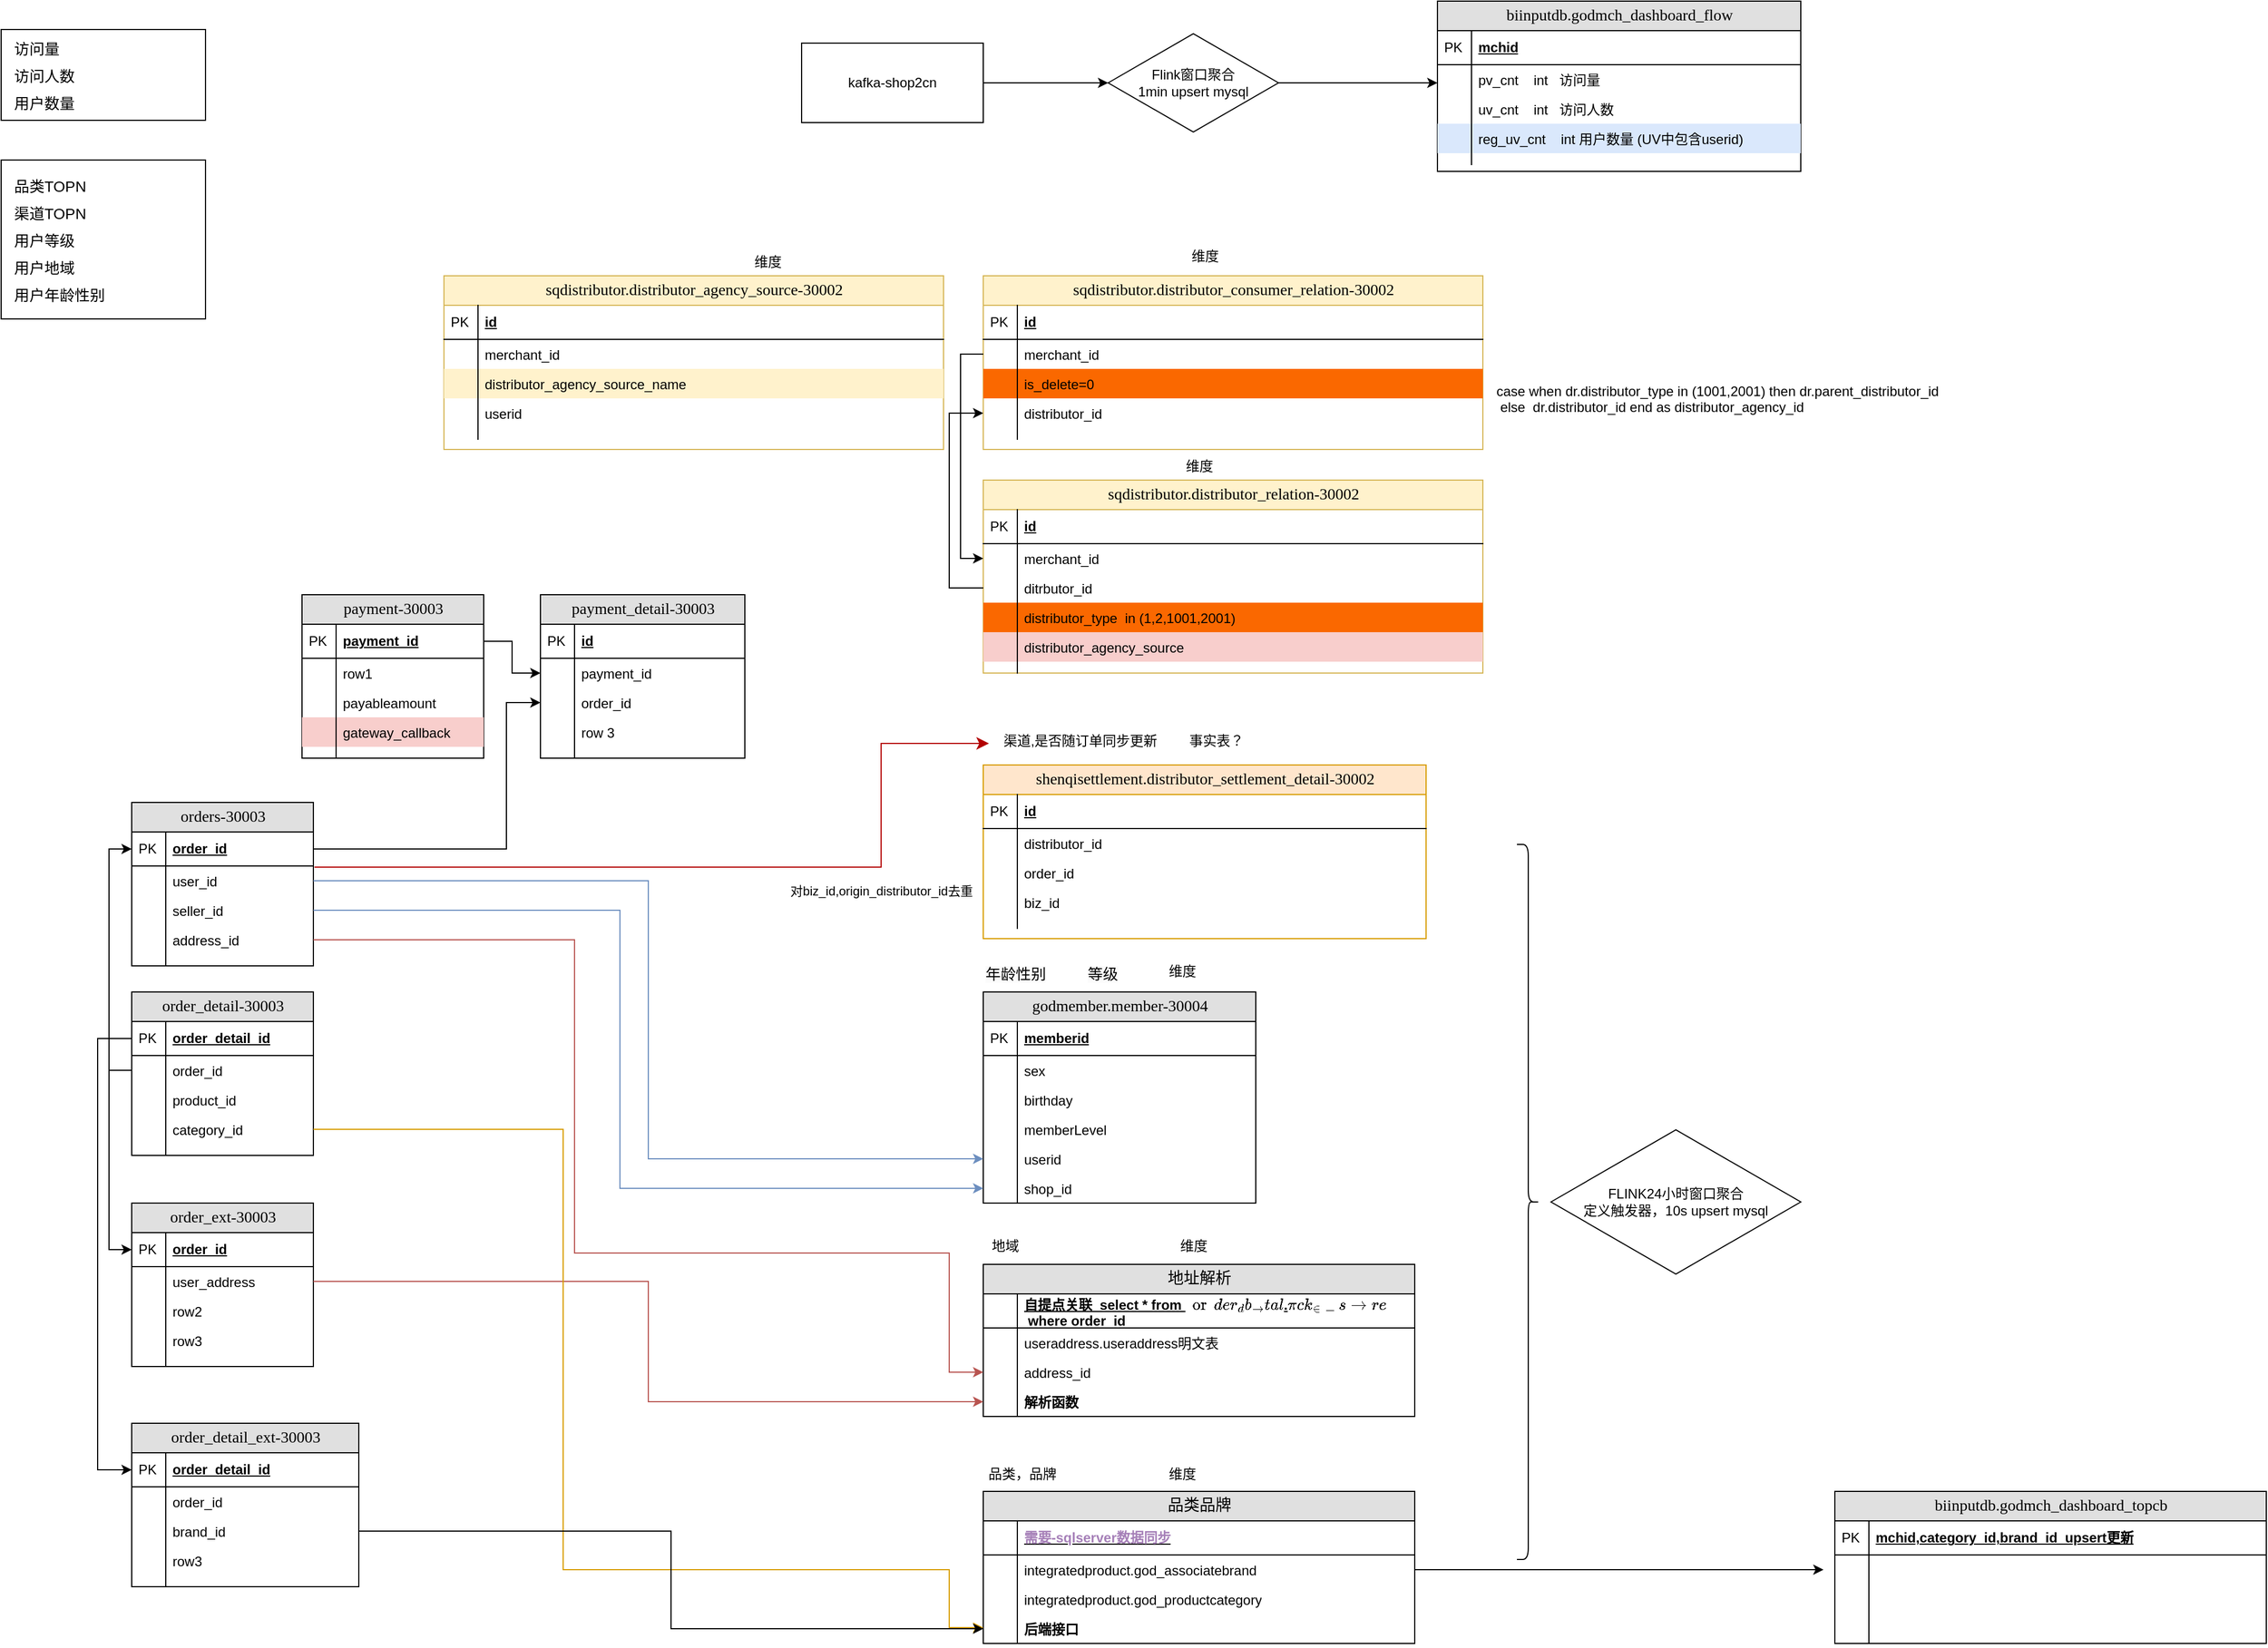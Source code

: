 <mxfile version="20.8.4" type="github">
  <diagram name="Page-1" id="e56a1550-8fbb-45ad-956c-1786394a9013">
    <mxGraphModel dx="1442" dy="804" grid="1" gridSize="10" guides="1" tooltips="1" connect="1" arrows="1" fold="1" page="1" pageScale="1" pageWidth="1100" pageHeight="850" background="none" math="0" shadow="0">
      <root>
        <mxCell id="0" />
        <mxCell id="1" parent="0" />
        <mxCell id="2e49270ec7c68f3f-80" value="order_detail-30003" style="swimlane;html=1;fontStyle=0;childLayout=stackLayout;horizontal=1;startSize=26;fillColor=#e0e0e0;horizontalStack=0;resizeParent=1;resizeLast=0;collapsible=1;marginBottom=0;swimlaneFillColor=#ffffff;align=center;rounded=0;shadow=0;comic=0;labelBackgroundColor=none;strokeWidth=1;fontFamily=Verdana;fontSize=14" parent="1" vertex="1">
          <mxGeometry x="200" y="903" width="160" height="144" as="geometry" />
        </mxCell>
        <mxCell id="2e49270ec7c68f3f-81" value="order_detail_id" style="shape=partialRectangle;top=0;left=0;right=0;bottom=1;html=1;align=left;verticalAlign=middle;fillColor=none;spacingLeft=34;spacingRight=4;whiteSpace=wrap;overflow=hidden;rotatable=0;points=[[0,0.5],[1,0.5]];portConstraint=eastwest;dropTarget=0;fontStyle=5;" parent="2e49270ec7c68f3f-80" vertex="1">
          <mxGeometry y="26" width="160" height="30" as="geometry" />
        </mxCell>
        <mxCell id="2e49270ec7c68f3f-82" value="PK" style="shape=partialRectangle;top=0;left=0;bottom=0;html=1;fillColor=none;align=left;verticalAlign=middle;spacingLeft=4;spacingRight=4;whiteSpace=wrap;overflow=hidden;rotatable=0;points=[];portConstraint=eastwest;part=1;" parent="2e49270ec7c68f3f-81" vertex="1" connectable="0">
          <mxGeometry width="30" height="30" as="geometry" />
        </mxCell>
        <mxCell id="2e49270ec7c68f3f-83" value="order_id" style="shape=partialRectangle;top=0;left=0;right=0;bottom=0;html=1;align=left;verticalAlign=top;fillColor=none;spacingLeft=34;spacingRight=4;whiteSpace=wrap;overflow=hidden;rotatable=0;points=[[0,0.5],[1,0.5]];portConstraint=eastwest;dropTarget=0;" parent="2e49270ec7c68f3f-80" vertex="1">
          <mxGeometry y="56" width="160" height="26" as="geometry" />
        </mxCell>
        <mxCell id="2e49270ec7c68f3f-84" value="" style="shape=partialRectangle;top=0;left=0;bottom=0;html=1;fillColor=none;align=left;verticalAlign=top;spacingLeft=4;spacingRight=4;whiteSpace=wrap;overflow=hidden;rotatable=0;points=[];portConstraint=eastwest;part=1;" parent="2e49270ec7c68f3f-83" vertex="1" connectable="0">
          <mxGeometry width="30" height="26" as="geometry" />
        </mxCell>
        <mxCell id="2e49270ec7c68f3f-85" value="product_id" style="shape=partialRectangle;top=0;left=0;right=0;bottom=0;html=1;align=left;verticalAlign=top;fillColor=none;spacingLeft=34;spacingRight=4;whiteSpace=wrap;overflow=hidden;rotatable=0;points=[[0,0.5],[1,0.5]];portConstraint=eastwest;dropTarget=0;" parent="2e49270ec7c68f3f-80" vertex="1">
          <mxGeometry y="82" width="160" height="26" as="geometry" />
        </mxCell>
        <mxCell id="2e49270ec7c68f3f-86" value="" style="shape=partialRectangle;top=0;left=0;bottom=0;html=1;fillColor=none;align=left;verticalAlign=top;spacingLeft=4;spacingRight=4;whiteSpace=wrap;overflow=hidden;rotatable=0;points=[];portConstraint=eastwest;part=1;" parent="2e49270ec7c68f3f-85" vertex="1" connectable="0">
          <mxGeometry width="30" height="26" as="geometry" />
        </mxCell>
        <mxCell id="2e49270ec7c68f3f-87" value="category_id" style="shape=partialRectangle;top=0;left=0;right=0;bottom=0;html=1;align=left;verticalAlign=top;fillColor=none;spacingLeft=34;spacingRight=4;whiteSpace=wrap;overflow=hidden;rotatable=0;points=[[0,0.5],[1,0.5]];portConstraint=eastwest;dropTarget=0;" parent="2e49270ec7c68f3f-80" vertex="1">
          <mxGeometry y="108" width="160" height="26" as="geometry" />
        </mxCell>
        <mxCell id="2e49270ec7c68f3f-88" value="" style="shape=partialRectangle;top=0;left=0;bottom=0;html=1;fillColor=none;align=left;verticalAlign=top;spacingLeft=4;spacingRight=4;whiteSpace=wrap;overflow=hidden;rotatable=0;points=[];portConstraint=eastwest;part=1;" parent="2e49270ec7c68f3f-87" vertex="1" connectable="0">
          <mxGeometry width="30" height="26" as="geometry" />
        </mxCell>
        <mxCell id="2e49270ec7c68f3f-89" value="" style="shape=partialRectangle;top=0;left=0;right=0;bottom=0;html=1;align=left;verticalAlign=top;fillColor=none;spacingLeft=34;spacingRight=4;whiteSpace=wrap;overflow=hidden;rotatable=0;points=[[0,0.5],[1,0.5]];portConstraint=eastwest;dropTarget=0;" parent="2e49270ec7c68f3f-80" vertex="1">
          <mxGeometry y="134" width="160" height="10" as="geometry" />
        </mxCell>
        <mxCell id="2e49270ec7c68f3f-90" value="" style="shape=partialRectangle;top=0;left=0;bottom=0;html=1;fillColor=none;align=left;verticalAlign=top;spacingLeft=4;spacingRight=4;whiteSpace=wrap;overflow=hidden;rotatable=0;points=[];portConstraint=eastwest;part=1;" parent="2e49270ec7c68f3f-89" vertex="1" connectable="0">
          <mxGeometry width="30" height="10" as="geometry" />
        </mxCell>
        <mxCell id="6KwhhLq_iFVBGHq_NyL6-12" value="" style="group;" vertex="1" connectable="0" parent="1">
          <mxGeometry x="85" y="50" width="180" height="90" as="geometry" />
        </mxCell>
        <mxCell id="6KwhhLq_iFVBGHq_NyL6-6" value="" style="rounded=0;whiteSpace=wrap;html=1;" vertex="1" parent="6KwhhLq_iFVBGHq_NyL6-12">
          <mxGeometry y="5" width="180" height="80" as="geometry" />
        </mxCell>
        <mxCell id="6KwhhLq_iFVBGHq_NyL6-8" value="&lt;table style=&quot;border-color: var(--border-color); border-collapse: collapse; table-layout: fixed; width: 0px;&quot;&gt;&lt;tbody style=&quot;border-color: var(--border-color);&quot;&gt;&lt;tr style=&quot;border-color: var(--border-color); height: 24px;&quot; height=&quot;24&quot;&gt;&lt;td style=&quot;border-color: var(--border-color); empty-cells: show; line-height: normal; vertical-align: middle; outline-width: 0px; overflow-wrap: break-word; word-break: normal; text-align: left; font-size: 10pt;&quot;&gt;&lt;font style=&quot;border-color: var(--border-color); font-size: 10pt;&quot;&gt;访问量&lt;/font&gt;&lt;/td&gt;&lt;/tr&gt;&lt;tr style=&quot;border-color: var(--border-color); height: 24px;&quot; height=&quot;24&quot;&gt;&lt;td style=&quot;border-color: var(--border-color); empty-cells: show; line-height: normal; vertical-align: middle; outline-width: 0px; overflow-wrap: break-word; word-break: normal; text-align: left; font-size: 10pt;&quot;&gt;&lt;font style=&quot;border-color: var(--border-color); font-size: 10pt;&quot;&gt;访问人数&lt;/font&gt;&lt;/td&gt;&lt;/tr&gt;&lt;tr style=&quot;border-color: var(--border-color); height: 24px;&quot; height=&quot;24&quot;&gt;&lt;td style=&quot;border-color: var(--border-color); empty-cells: show; line-height: normal; vertical-align: middle; outline-width: 0px; overflow-wrap: break-word; word-break: normal; text-align: left; font-size: 10pt;&quot;&gt;&lt;font style=&quot;border-color: var(--border-color); font-size: 10pt;&quot;&gt;用户数量&lt;/font&gt;&lt;/td&gt;&lt;/tr&gt;&lt;/tbody&gt;&lt;/table&gt;" style="text;html=1;align=center;verticalAlign=middle;resizable=0;points=[];autosize=1;strokeColor=none;fillColor=none;" vertex="1" parent="6KwhhLq_iFVBGHq_NyL6-12">
          <mxGeometry width="20" height="90" as="geometry" />
        </mxCell>
        <mxCell id="6KwhhLq_iFVBGHq_NyL6-13" value="" style="group;fillColor=#dae8fc;strokeColor=#6c8ebf;" vertex="1" connectable="0" parent="1">
          <mxGeometry x="85" y="170" width="180" height="140" as="geometry" />
        </mxCell>
        <mxCell id="6KwhhLq_iFVBGHq_NyL6-10" value="" style="rounded=0;whiteSpace=wrap;html=1;" vertex="1" parent="6KwhhLq_iFVBGHq_NyL6-13">
          <mxGeometry width="180" height="140" as="geometry" />
        </mxCell>
        <mxCell id="6KwhhLq_iFVBGHq_NyL6-11" value="&lt;table style=&quot;border-color: var(--border-color); border-collapse: collapse; table-layout: fixed; width: 0px;&quot;&gt;&lt;tbody style=&quot;border-color: var(--border-color);&quot;&gt;&lt;tr style=&quot;border-color: var(--border-color); height: 24px;&quot; height=&quot;24&quot;&gt;&lt;td style=&quot;border-color: var(--border-color); empty-cells: show; line-height: normal; vertical-align: middle; outline-width: 0px; overflow-wrap: break-word; word-break: normal; text-align: left; font-size: 10pt;&quot;&gt;&lt;font style=&quot;border-color: var(--border-color); font-size: 10pt;&quot;&gt;品类TOPN&lt;/font&gt;&lt;/td&gt;&lt;/tr&gt;&lt;tr style=&quot;border-color: var(--border-color); height: 24px;&quot; height=&quot;24&quot;&gt;&lt;td style=&quot;border-color: var(--border-color); empty-cells: show; line-height: normal; vertical-align: middle; outline-width: 0px; overflow-wrap: break-word; word-break: normal; text-align: left; font-size: 10pt;&quot;&gt;&lt;font style=&quot;border-color: var(--border-color); font-size: 10pt;&quot;&gt;渠道TOPN&lt;/font&gt;&lt;/td&gt;&lt;/tr&gt;&lt;tr style=&quot;border-color: var(--border-color); height: 24px;&quot; height=&quot;24&quot;&gt;&lt;td style=&quot;border-color: var(--border-color); empty-cells: show; line-height: normal; vertical-align: middle; outline-width: 0px; overflow-wrap: break-word; word-break: normal; text-align: left; font-size: 10pt;&quot;&gt;&lt;font style=&quot;border-color: var(--border-color); font-size: 10pt;&quot;&gt;用户等级&lt;/font&gt;&lt;/td&gt;&lt;/tr&gt;&lt;tr style=&quot;border-color: var(--border-color); height: 24px;&quot; height=&quot;24&quot;&gt;&lt;td style=&quot;border-color: var(--border-color); empty-cells: show; line-height: normal; vertical-align: middle; outline-width: 0px; overflow-wrap: break-word; word-break: normal; text-align: left; font-size: 10pt;&quot;&gt;&lt;font style=&quot;border-color: var(--border-color); font-size: 10pt;&quot;&gt;用户地域&lt;/font&gt;&lt;/td&gt;&lt;/tr&gt;&lt;tr style=&quot;border-color: var(--border-color); height: 24px;&quot; height=&quot;24&quot;&gt;&lt;td style=&quot;border-color: var(--border-color); empty-cells: show; line-height: normal; vertical-align: middle; outline-width: 0px; overflow-wrap: break-word; word-break: normal; text-align: left; font-size: 10pt;&quot;&gt;&lt;font style=&quot;border-color: var(--border-color); font-size: 10pt;&quot;&gt;用户年龄性别&lt;/font&gt;&lt;/td&gt;&lt;/tr&gt;&lt;/tbody&gt;&lt;/table&gt;" style="text;html=1;align=center;verticalAlign=middle;resizable=0;points=[];autosize=1;strokeColor=none;fillColor=none;" vertex="1" parent="6KwhhLq_iFVBGHq_NyL6-13">
          <mxGeometry y="5" width="20" height="130" as="geometry" />
        </mxCell>
        <mxCell id="6KwhhLq_iFVBGHq_NyL6-23" value="biinputdb.godmch_dashboard_flow" style="swimlane;html=1;fontStyle=0;childLayout=stackLayout;horizontal=1;startSize=26;fillColor=#e0e0e0;horizontalStack=0;resizeParent=1;resizeLast=0;collapsible=1;marginBottom=0;swimlaneFillColor=#ffffff;align=center;rounded=0;shadow=0;comic=0;labelBackgroundColor=none;strokeWidth=1;fontFamily=Verdana;fontSize=14;swimlaneLine=1;" vertex="1" parent="1">
          <mxGeometry x="1350" y="30" width="320" height="150" as="geometry" />
        </mxCell>
        <mxCell id="6KwhhLq_iFVBGHq_NyL6-24" value="mchid" style="shape=partialRectangle;top=0;left=0;right=0;bottom=1;html=1;align=left;verticalAlign=middle;fillColor=none;spacingLeft=34;spacingRight=4;whiteSpace=wrap;overflow=hidden;rotatable=0;points=[[0,0.5],[1,0.5]];portConstraint=eastwest;dropTarget=0;fontStyle=5;" vertex="1" parent="6KwhhLq_iFVBGHq_NyL6-23">
          <mxGeometry y="26" width="320" height="30" as="geometry" />
        </mxCell>
        <mxCell id="6KwhhLq_iFVBGHq_NyL6-25" value="PK" style="shape=partialRectangle;top=0;left=0;bottom=0;html=1;fillColor=none;align=left;verticalAlign=middle;spacingLeft=4;spacingRight=4;whiteSpace=wrap;overflow=hidden;rotatable=0;points=[];portConstraint=eastwest;part=1;" vertex="1" connectable="0" parent="6KwhhLq_iFVBGHq_NyL6-24">
          <mxGeometry width="30" height="30" as="geometry" />
        </mxCell>
        <mxCell id="6KwhhLq_iFVBGHq_NyL6-26" value="pv_cnt&amp;nbsp; &amp;nbsp; int&amp;nbsp; &amp;nbsp;访问量" style="shape=partialRectangle;top=0;left=0;right=0;bottom=0;html=1;align=left;verticalAlign=top;fillColor=none;spacingLeft=34;spacingRight=4;whiteSpace=wrap;overflow=hidden;rotatable=0;points=[[0,0.5],[1,0.5]];portConstraint=eastwest;dropTarget=0;" vertex="1" parent="6KwhhLq_iFVBGHq_NyL6-23">
          <mxGeometry y="56" width="320" height="26" as="geometry" />
        </mxCell>
        <mxCell id="6KwhhLq_iFVBGHq_NyL6-27" value="" style="shape=partialRectangle;top=0;left=0;bottom=0;html=1;fillColor=none;align=left;verticalAlign=top;spacingLeft=4;spacingRight=4;whiteSpace=wrap;overflow=hidden;rotatable=0;points=[];portConstraint=eastwest;part=1;" vertex="1" connectable="0" parent="6KwhhLq_iFVBGHq_NyL6-26">
          <mxGeometry width="30" height="26" as="geometry" />
        </mxCell>
        <mxCell id="6KwhhLq_iFVBGHq_NyL6-28" value="uv_cnt&amp;nbsp; &amp;nbsp; int&amp;nbsp; &amp;nbsp;访问人数" style="shape=partialRectangle;top=0;left=0;right=0;bottom=0;html=1;align=left;verticalAlign=top;fillColor=none;spacingLeft=34;spacingRight=4;whiteSpace=wrap;overflow=hidden;rotatable=0;points=[[0,0.5],[1,0.5]];portConstraint=eastwest;dropTarget=0;" vertex="1" parent="6KwhhLq_iFVBGHq_NyL6-23">
          <mxGeometry y="82" width="320" height="26" as="geometry" />
        </mxCell>
        <mxCell id="6KwhhLq_iFVBGHq_NyL6-29" value="" style="shape=partialRectangle;top=0;left=0;bottom=0;html=1;fillColor=none;align=left;verticalAlign=top;spacingLeft=4;spacingRight=4;whiteSpace=wrap;overflow=hidden;rotatable=0;points=[];portConstraint=eastwest;part=1;" vertex="1" connectable="0" parent="6KwhhLq_iFVBGHq_NyL6-28">
          <mxGeometry width="30" height="26" as="geometry" />
        </mxCell>
        <mxCell id="6KwhhLq_iFVBGHq_NyL6-30" value="reg_uv_cnt&amp;nbsp; &amp;nbsp; int 用户数量 (UV中包含userid)" style="shape=partialRectangle;top=0;left=0;right=0;bottom=0;html=1;align=left;verticalAlign=top;fillColor=#dae8fc;spacingLeft=34;spacingRight=4;whiteSpace=wrap;overflow=hidden;rotatable=0;points=[[0,0.5],[1,0.5]];portConstraint=eastwest;dropTarget=0;strokeColor=#6c8ebf;" vertex="1" parent="6KwhhLq_iFVBGHq_NyL6-23">
          <mxGeometry y="108" width="320" height="26" as="geometry" />
        </mxCell>
        <mxCell id="6KwhhLq_iFVBGHq_NyL6-31" value="" style="shape=partialRectangle;top=0;left=0;bottom=0;html=1;fillColor=none;align=left;verticalAlign=top;spacingLeft=4;spacingRight=4;whiteSpace=wrap;overflow=hidden;rotatable=0;points=[];portConstraint=eastwest;part=1;" vertex="1" connectable="0" parent="6KwhhLq_iFVBGHq_NyL6-30">
          <mxGeometry width="30" height="26" as="geometry" />
        </mxCell>
        <mxCell id="6KwhhLq_iFVBGHq_NyL6-32" value="" style="shape=partialRectangle;top=0;left=0;right=0;bottom=0;html=1;align=left;verticalAlign=top;fillColor=none;spacingLeft=34;spacingRight=4;whiteSpace=wrap;overflow=hidden;rotatable=0;points=[[0,0.5],[1,0.5]];portConstraint=eastwest;dropTarget=0;" vertex="1" parent="6KwhhLq_iFVBGHq_NyL6-23">
          <mxGeometry y="134" width="320" height="10" as="geometry" />
        </mxCell>
        <mxCell id="6KwhhLq_iFVBGHq_NyL6-33" value="" style="shape=partialRectangle;top=0;left=0;bottom=0;html=1;fillColor=none;align=left;verticalAlign=top;spacingLeft=4;spacingRight=4;whiteSpace=wrap;overflow=hidden;rotatable=0;points=[];portConstraint=eastwest;part=1;" vertex="1" connectable="0" parent="6KwhhLq_iFVBGHq_NyL6-32">
          <mxGeometry width="30" height="10" as="geometry" />
        </mxCell>
        <mxCell id="6KwhhLq_iFVBGHq_NyL6-36" value="主表" style="text;html=1;align=center;verticalAlign=middle;resizable=0;points=[];autosize=1;strokeColor=none;fillColor=none;" vertex="1" parent="1">
          <mxGeometry x="255" y="814" width="50" height="30" as="geometry" />
        </mxCell>
        <mxCell id="6KwhhLq_iFVBGHq_NyL6-37" value="orders-30003" style="swimlane;html=1;fontStyle=0;childLayout=stackLayout;horizontal=1;startSize=26;fillColor=#e0e0e0;horizontalStack=0;resizeParent=1;resizeLast=0;collapsible=1;marginBottom=0;swimlaneFillColor=#ffffff;align=center;rounded=0;shadow=0;comic=0;labelBackgroundColor=none;strokeWidth=1;fontFamily=Verdana;fontSize=14" vertex="1" parent="1">
          <mxGeometry x="200" y="736" width="160" height="144" as="geometry" />
        </mxCell>
        <mxCell id="6KwhhLq_iFVBGHq_NyL6-38" value="order_id" style="shape=partialRectangle;top=0;left=0;right=0;bottom=1;html=1;align=left;verticalAlign=middle;fillColor=none;spacingLeft=34;spacingRight=4;whiteSpace=wrap;overflow=hidden;rotatable=0;points=[[0,0.5],[1,0.5]];portConstraint=eastwest;dropTarget=0;fontStyle=5;" vertex="1" parent="6KwhhLq_iFVBGHq_NyL6-37">
          <mxGeometry y="26" width="160" height="30" as="geometry" />
        </mxCell>
        <mxCell id="6KwhhLq_iFVBGHq_NyL6-39" value="PK" style="shape=partialRectangle;top=0;left=0;bottom=0;html=1;fillColor=none;align=left;verticalAlign=middle;spacingLeft=4;spacingRight=4;whiteSpace=wrap;overflow=hidden;rotatable=0;points=[];portConstraint=eastwest;part=1;" vertex="1" connectable="0" parent="6KwhhLq_iFVBGHq_NyL6-38">
          <mxGeometry width="30" height="30" as="geometry" />
        </mxCell>
        <mxCell id="6KwhhLq_iFVBGHq_NyL6-40" value="user_id" style="shape=partialRectangle;top=0;left=0;right=0;bottom=0;html=1;align=left;verticalAlign=top;fillColor=none;spacingLeft=34;spacingRight=4;whiteSpace=wrap;overflow=hidden;rotatable=0;points=[[0,0.5],[1,0.5]];portConstraint=eastwest;dropTarget=0;" vertex="1" parent="6KwhhLq_iFVBGHq_NyL6-37">
          <mxGeometry y="56" width="160" height="26" as="geometry" />
        </mxCell>
        <mxCell id="6KwhhLq_iFVBGHq_NyL6-41" value="" style="shape=partialRectangle;top=0;left=0;bottom=0;html=1;fillColor=none;align=left;verticalAlign=top;spacingLeft=4;spacingRight=4;whiteSpace=wrap;overflow=hidden;rotatable=0;points=[];portConstraint=eastwest;part=1;" vertex="1" connectable="0" parent="6KwhhLq_iFVBGHq_NyL6-40">
          <mxGeometry width="30" height="26" as="geometry" />
        </mxCell>
        <mxCell id="6KwhhLq_iFVBGHq_NyL6-42" value="seller_id" style="shape=partialRectangle;top=0;left=0;right=0;bottom=0;html=1;align=left;verticalAlign=top;fillColor=none;spacingLeft=34;spacingRight=4;whiteSpace=wrap;overflow=hidden;rotatable=0;points=[[0,0.5],[1,0.5]];portConstraint=eastwest;dropTarget=0;" vertex="1" parent="6KwhhLq_iFVBGHq_NyL6-37">
          <mxGeometry y="82" width="160" height="26" as="geometry" />
        </mxCell>
        <mxCell id="6KwhhLq_iFVBGHq_NyL6-43" value="" style="shape=partialRectangle;top=0;left=0;bottom=0;html=1;fillColor=none;align=left;verticalAlign=top;spacingLeft=4;spacingRight=4;whiteSpace=wrap;overflow=hidden;rotatable=0;points=[];portConstraint=eastwest;part=1;" vertex="1" connectable="0" parent="6KwhhLq_iFVBGHq_NyL6-42">
          <mxGeometry width="30" height="26" as="geometry" />
        </mxCell>
        <mxCell id="6KwhhLq_iFVBGHq_NyL6-44" value="address_id" style="shape=partialRectangle;top=0;left=0;right=0;bottom=0;html=1;align=left;verticalAlign=top;fillColor=none;spacingLeft=34;spacingRight=4;whiteSpace=wrap;overflow=hidden;rotatable=0;points=[[0,0.5],[1,0.5]];portConstraint=eastwest;dropTarget=0;" vertex="1" parent="6KwhhLq_iFVBGHq_NyL6-37">
          <mxGeometry y="108" width="160" height="26" as="geometry" />
        </mxCell>
        <mxCell id="6KwhhLq_iFVBGHq_NyL6-45" value="" style="shape=partialRectangle;top=0;left=0;bottom=0;html=1;fillColor=none;align=left;verticalAlign=top;spacingLeft=4;spacingRight=4;whiteSpace=wrap;overflow=hidden;rotatable=0;points=[];portConstraint=eastwest;part=1;" vertex="1" connectable="0" parent="6KwhhLq_iFVBGHq_NyL6-44">
          <mxGeometry width="30" height="26" as="geometry" />
        </mxCell>
        <mxCell id="6KwhhLq_iFVBGHq_NyL6-46" value="" style="shape=partialRectangle;top=0;left=0;right=0;bottom=0;html=1;align=left;verticalAlign=top;fillColor=none;spacingLeft=34;spacingRight=4;whiteSpace=wrap;overflow=hidden;rotatable=0;points=[[0,0.5],[1,0.5]];portConstraint=eastwest;dropTarget=0;" vertex="1" parent="6KwhhLq_iFVBGHq_NyL6-37">
          <mxGeometry y="134" width="160" height="10" as="geometry" />
        </mxCell>
        <mxCell id="6KwhhLq_iFVBGHq_NyL6-47" value="" style="shape=partialRectangle;top=0;left=0;bottom=0;html=1;fillColor=none;align=left;verticalAlign=top;spacingLeft=4;spacingRight=4;whiteSpace=wrap;overflow=hidden;rotatable=0;points=[];portConstraint=eastwest;part=1;" vertex="1" connectable="0" parent="6KwhhLq_iFVBGHq_NyL6-46">
          <mxGeometry width="30" height="10" as="geometry" />
        </mxCell>
        <mxCell id="6KwhhLq_iFVBGHq_NyL6-48" value="payment-30003" style="swimlane;html=1;fontStyle=0;childLayout=stackLayout;horizontal=1;startSize=26;fillColor=#e0e0e0;horizontalStack=0;resizeParent=1;resizeLast=0;collapsible=1;marginBottom=0;swimlaneFillColor=#ffffff;align=center;rounded=0;shadow=0;comic=0;labelBackgroundColor=none;strokeWidth=1;fontFamily=Verdana;fontSize=14" vertex="1" parent="1">
          <mxGeometry x="350" y="553" width="160" height="144" as="geometry">
            <mxRectangle x="260" y="220" width="100" height="30" as="alternateBounds" />
          </mxGeometry>
        </mxCell>
        <mxCell id="6KwhhLq_iFVBGHq_NyL6-49" value="payment_id" style="shape=partialRectangle;top=0;left=0;right=0;bottom=1;html=1;align=left;verticalAlign=middle;fillColor=none;spacingLeft=34;spacingRight=4;whiteSpace=wrap;overflow=hidden;rotatable=0;points=[[0,0.5],[1,0.5]];portConstraint=eastwest;dropTarget=0;fontStyle=5;" vertex="1" parent="6KwhhLq_iFVBGHq_NyL6-48">
          <mxGeometry y="26" width="160" height="30" as="geometry" />
        </mxCell>
        <mxCell id="6KwhhLq_iFVBGHq_NyL6-50" value="PK" style="shape=partialRectangle;top=0;left=0;bottom=0;html=1;fillColor=none;align=left;verticalAlign=middle;spacingLeft=4;spacingRight=4;whiteSpace=wrap;overflow=hidden;rotatable=0;points=[];portConstraint=eastwest;part=1;" vertex="1" connectable="0" parent="6KwhhLq_iFVBGHq_NyL6-49">
          <mxGeometry width="30" height="30" as="geometry" />
        </mxCell>
        <mxCell id="6KwhhLq_iFVBGHq_NyL6-51" value="row1" style="shape=partialRectangle;top=0;left=0;right=0;bottom=0;html=1;align=left;verticalAlign=top;fillColor=none;spacingLeft=34;spacingRight=4;whiteSpace=wrap;overflow=hidden;rotatable=0;points=[[0,0.5],[1,0.5]];portConstraint=eastwest;dropTarget=0;" vertex="1" parent="6KwhhLq_iFVBGHq_NyL6-48">
          <mxGeometry y="56" width="160" height="26" as="geometry" />
        </mxCell>
        <mxCell id="6KwhhLq_iFVBGHq_NyL6-52" value="" style="shape=partialRectangle;top=0;left=0;bottom=0;html=1;fillColor=none;align=left;verticalAlign=top;spacingLeft=4;spacingRight=4;whiteSpace=wrap;overflow=hidden;rotatable=0;points=[];portConstraint=eastwest;part=1;" vertex="1" connectable="0" parent="6KwhhLq_iFVBGHq_NyL6-51">
          <mxGeometry width="30" height="26" as="geometry" />
        </mxCell>
        <mxCell id="6KwhhLq_iFVBGHq_NyL6-53" value="payableamount" style="shape=partialRectangle;top=0;left=0;right=0;bottom=0;html=1;align=left;verticalAlign=top;fillColor=none;spacingLeft=34;spacingRight=4;whiteSpace=wrap;overflow=hidden;rotatable=0;points=[[0,0.5],[1,0.5]];portConstraint=eastwest;dropTarget=0;" vertex="1" parent="6KwhhLq_iFVBGHq_NyL6-48">
          <mxGeometry y="82" width="160" height="26" as="geometry" />
        </mxCell>
        <mxCell id="6KwhhLq_iFVBGHq_NyL6-54" value="" style="shape=partialRectangle;top=0;left=0;bottom=0;html=1;fillColor=none;align=left;verticalAlign=top;spacingLeft=4;spacingRight=4;whiteSpace=wrap;overflow=hidden;rotatable=0;points=[];portConstraint=eastwest;part=1;" vertex="1" connectable="0" parent="6KwhhLq_iFVBGHq_NyL6-53">
          <mxGeometry width="30" height="26" as="geometry" />
        </mxCell>
        <mxCell id="6KwhhLq_iFVBGHq_NyL6-55" value="gateway_callback&amp;nbsp;" style="shape=partialRectangle;top=0;left=0;right=0;bottom=0;html=1;align=left;verticalAlign=top;fillColor=#f8cecc;spacingLeft=34;spacingRight=4;whiteSpace=wrap;overflow=hidden;rotatable=0;points=[[0,0.5],[1,0.5]];portConstraint=eastwest;dropTarget=0;strokeColor=#b85450;" vertex="1" parent="6KwhhLq_iFVBGHq_NyL6-48">
          <mxGeometry y="108" width="160" height="26" as="geometry" />
        </mxCell>
        <mxCell id="6KwhhLq_iFVBGHq_NyL6-56" value="" style="shape=partialRectangle;top=0;left=0;bottom=0;html=1;fillColor=none;align=left;verticalAlign=top;spacingLeft=4;spacingRight=4;whiteSpace=wrap;overflow=hidden;rotatable=0;points=[];portConstraint=eastwest;part=1;" vertex="1" connectable="0" parent="6KwhhLq_iFVBGHq_NyL6-55">
          <mxGeometry width="30" height="26" as="geometry" />
        </mxCell>
        <mxCell id="6KwhhLq_iFVBGHq_NyL6-57" value="" style="shape=partialRectangle;top=0;left=0;right=0;bottom=0;html=1;align=left;verticalAlign=top;fillColor=none;spacingLeft=34;spacingRight=4;whiteSpace=wrap;overflow=hidden;rotatable=0;points=[[0,0.5],[1,0.5]];portConstraint=eastwest;dropTarget=0;" vertex="1" parent="6KwhhLq_iFVBGHq_NyL6-48">
          <mxGeometry y="134" width="160" height="10" as="geometry" />
        </mxCell>
        <mxCell id="6KwhhLq_iFVBGHq_NyL6-58" value="" style="shape=partialRectangle;top=0;left=0;bottom=0;html=1;fillColor=none;align=left;verticalAlign=top;spacingLeft=4;spacingRight=4;whiteSpace=wrap;overflow=hidden;rotatable=0;points=[];portConstraint=eastwest;part=1;" vertex="1" connectable="0" parent="6KwhhLq_iFVBGHq_NyL6-57">
          <mxGeometry width="30" height="10" as="geometry" />
        </mxCell>
        <mxCell id="6KwhhLq_iFVBGHq_NyL6-59" value="payment_detail-30003" style="swimlane;html=1;fontStyle=0;childLayout=stackLayout;horizontal=1;startSize=26;fillColor=#e0e0e0;horizontalStack=0;resizeParent=1;resizeLast=0;collapsible=1;marginBottom=0;swimlaneFillColor=#ffffff;align=center;rounded=0;shadow=0;comic=0;labelBackgroundColor=none;strokeWidth=1;fontFamily=Verdana;fontSize=14" vertex="1" parent="1">
          <mxGeometry x="560" y="553" width="180" height="144" as="geometry" />
        </mxCell>
        <mxCell id="6KwhhLq_iFVBGHq_NyL6-60" value="id" style="shape=partialRectangle;top=0;left=0;right=0;bottom=1;html=1;align=left;verticalAlign=middle;fillColor=none;spacingLeft=34;spacingRight=4;whiteSpace=wrap;overflow=hidden;rotatable=0;points=[[0,0.5],[1,0.5]];portConstraint=eastwest;dropTarget=0;fontStyle=5;" vertex="1" parent="6KwhhLq_iFVBGHq_NyL6-59">
          <mxGeometry y="26" width="180" height="30" as="geometry" />
        </mxCell>
        <mxCell id="6KwhhLq_iFVBGHq_NyL6-61" value="PK" style="shape=partialRectangle;top=0;left=0;bottom=0;html=1;fillColor=none;align=left;verticalAlign=middle;spacingLeft=4;spacingRight=4;whiteSpace=wrap;overflow=hidden;rotatable=0;points=[];portConstraint=eastwest;part=1;" vertex="1" connectable="0" parent="6KwhhLq_iFVBGHq_NyL6-60">
          <mxGeometry width="30" height="30" as="geometry" />
        </mxCell>
        <mxCell id="6KwhhLq_iFVBGHq_NyL6-62" value="payment_id" style="shape=partialRectangle;top=0;left=0;right=0;bottom=0;html=1;align=left;verticalAlign=top;fillColor=none;spacingLeft=34;spacingRight=4;whiteSpace=wrap;overflow=hidden;rotatable=0;points=[[0,0.5],[1,0.5]];portConstraint=eastwest;dropTarget=0;" vertex="1" parent="6KwhhLq_iFVBGHq_NyL6-59">
          <mxGeometry y="56" width="180" height="26" as="geometry" />
        </mxCell>
        <mxCell id="6KwhhLq_iFVBGHq_NyL6-63" value="" style="shape=partialRectangle;top=0;left=0;bottom=0;html=1;fillColor=none;align=left;verticalAlign=top;spacingLeft=4;spacingRight=4;whiteSpace=wrap;overflow=hidden;rotatable=0;points=[];portConstraint=eastwest;part=1;" vertex="1" connectable="0" parent="6KwhhLq_iFVBGHq_NyL6-62">
          <mxGeometry width="30" height="26" as="geometry" />
        </mxCell>
        <mxCell id="6KwhhLq_iFVBGHq_NyL6-64" value="order_id" style="shape=partialRectangle;top=0;left=0;right=0;bottom=0;html=1;align=left;verticalAlign=top;fillColor=none;spacingLeft=34;spacingRight=4;whiteSpace=wrap;overflow=hidden;rotatable=0;points=[[0,0.5],[1,0.5]];portConstraint=eastwest;dropTarget=0;" vertex="1" parent="6KwhhLq_iFVBGHq_NyL6-59">
          <mxGeometry y="82" width="180" height="26" as="geometry" />
        </mxCell>
        <mxCell id="6KwhhLq_iFVBGHq_NyL6-65" value="" style="shape=partialRectangle;top=0;left=0;bottom=0;html=1;fillColor=none;align=left;verticalAlign=top;spacingLeft=4;spacingRight=4;whiteSpace=wrap;overflow=hidden;rotatable=0;points=[];portConstraint=eastwest;part=1;" vertex="1" connectable="0" parent="6KwhhLq_iFVBGHq_NyL6-64">
          <mxGeometry width="30" height="26" as="geometry" />
        </mxCell>
        <mxCell id="6KwhhLq_iFVBGHq_NyL6-66" value="row 3" style="shape=partialRectangle;top=0;left=0;right=0;bottom=0;html=1;align=left;verticalAlign=top;fillColor=none;spacingLeft=34;spacingRight=4;whiteSpace=wrap;overflow=hidden;rotatable=0;points=[[0,0.5],[1,0.5]];portConstraint=eastwest;dropTarget=0;" vertex="1" parent="6KwhhLq_iFVBGHq_NyL6-59">
          <mxGeometry y="108" width="180" height="26" as="geometry" />
        </mxCell>
        <mxCell id="6KwhhLq_iFVBGHq_NyL6-67" value="" style="shape=partialRectangle;top=0;left=0;bottom=0;html=1;fillColor=none;align=left;verticalAlign=top;spacingLeft=4;spacingRight=4;whiteSpace=wrap;overflow=hidden;rotatable=0;points=[];portConstraint=eastwest;part=1;" vertex="1" connectable="0" parent="6KwhhLq_iFVBGHq_NyL6-66">
          <mxGeometry width="30" height="26" as="geometry" />
        </mxCell>
        <mxCell id="6KwhhLq_iFVBGHq_NyL6-68" value="" style="shape=partialRectangle;top=0;left=0;right=0;bottom=0;html=1;align=left;verticalAlign=top;fillColor=none;spacingLeft=34;spacingRight=4;whiteSpace=wrap;overflow=hidden;rotatable=0;points=[[0,0.5],[1,0.5]];portConstraint=eastwest;dropTarget=0;" vertex="1" parent="6KwhhLq_iFVBGHq_NyL6-59">
          <mxGeometry y="134" width="180" height="10" as="geometry" />
        </mxCell>
        <mxCell id="6KwhhLq_iFVBGHq_NyL6-69" value="" style="shape=partialRectangle;top=0;left=0;bottom=0;html=1;fillColor=none;align=left;verticalAlign=top;spacingLeft=4;spacingRight=4;whiteSpace=wrap;overflow=hidden;rotatable=0;points=[];portConstraint=eastwest;part=1;" vertex="1" connectable="0" parent="6KwhhLq_iFVBGHq_NyL6-68">
          <mxGeometry width="30" height="10" as="geometry" />
        </mxCell>
        <mxCell id="6KwhhLq_iFVBGHq_NyL6-72" style="edgeStyle=orthogonalEdgeStyle;rounded=0;orthogonalLoop=1;jettySize=auto;html=1;exitX=1;exitY=0.5;exitDx=0;exitDy=0;" edge="1" parent="1" source="6KwhhLq_iFVBGHq_NyL6-49" target="6KwhhLq_iFVBGHq_NyL6-62">
          <mxGeometry relative="1" as="geometry" />
        </mxCell>
        <mxCell id="6KwhhLq_iFVBGHq_NyL6-79" style="edgeStyle=orthogonalEdgeStyle;rounded=0;orthogonalLoop=1;jettySize=auto;html=1;exitX=0;exitY=0.5;exitDx=0;exitDy=0;entryX=0;entryY=0.5;entryDx=0;entryDy=0;" edge="1" parent="1" source="2e49270ec7c68f3f-83" target="6KwhhLq_iFVBGHq_NyL6-38">
          <mxGeometry relative="1" as="geometry" />
        </mxCell>
        <mxCell id="6KwhhLq_iFVBGHq_NyL6-81" value="shenqisettlement.distributor_settlement_detail-30002" style="swimlane;html=1;fontStyle=0;childLayout=stackLayout;horizontal=1;startSize=26;fillColor=#ffe6cc;horizontalStack=0;resizeParent=1;resizeLast=0;collapsible=1;marginBottom=0;swimlaneFillColor=#ffffff;align=center;rounded=0;shadow=0;comic=0;labelBackgroundColor=none;strokeWidth=1;fontFamily=Verdana;fontSize=14;strokeColor=#d79b00;" vertex="1" parent="1">
          <mxGeometry x="950" y="703" width="390" height="153" as="geometry" />
        </mxCell>
        <mxCell id="6KwhhLq_iFVBGHq_NyL6-82" value="id" style="shape=partialRectangle;top=0;left=0;right=0;bottom=1;html=1;align=left;verticalAlign=middle;fillColor=none;spacingLeft=34;spacingRight=4;whiteSpace=wrap;overflow=hidden;rotatable=0;points=[[0,0.5],[1,0.5]];portConstraint=eastwest;dropTarget=0;fontStyle=5;" vertex="1" parent="6KwhhLq_iFVBGHq_NyL6-81">
          <mxGeometry y="26" width="390" height="30" as="geometry" />
        </mxCell>
        <mxCell id="6KwhhLq_iFVBGHq_NyL6-83" value="PK" style="shape=partialRectangle;top=0;left=0;bottom=0;html=1;fillColor=none;align=left;verticalAlign=middle;spacingLeft=4;spacingRight=4;whiteSpace=wrap;overflow=hidden;rotatable=0;points=[];portConstraint=eastwest;part=1;" vertex="1" connectable="0" parent="6KwhhLq_iFVBGHq_NyL6-82">
          <mxGeometry width="30" height="30" as="geometry" />
        </mxCell>
        <mxCell id="6KwhhLq_iFVBGHq_NyL6-84" value="distributor_id" style="shape=partialRectangle;top=0;left=0;right=0;bottom=0;html=1;align=left;verticalAlign=top;fillColor=none;spacingLeft=34;spacingRight=4;whiteSpace=wrap;overflow=hidden;rotatable=0;points=[[0,0.5],[1,0.5]];portConstraint=eastwest;dropTarget=0;" vertex="1" parent="6KwhhLq_iFVBGHq_NyL6-81">
          <mxGeometry y="56" width="390" height="26" as="geometry" />
        </mxCell>
        <mxCell id="6KwhhLq_iFVBGHq_NyL6-85" value="" style="shape=partialRectangle;top=0;left=0;bottom=0;html=1;fillColor=none;align=left;verticalAlign=top;spacingLeft=4;spacingRight=4;whiteSpace=wrap;overflow=hidden;rotatable=0;points=[];portConstraint=eastwest;part=1;" vertex="1" connectable="0" parent="6KwhhLq_iFVBGHq_NyL6-84">
          <mxGeometry width="30" height="26" as="geometry" />
        </mxCell>
        <mxCell id="6KwhhLq_iFVBGHq_NyL6-86" value="order_id" style="shape=partialRectangle;top=0;left=0;right=0;bottom=0;html=1;align=left;verticalAlign=top;fillColor=none;spacingLeft=34;spacingRight=4;whiteSpace=wrap;overflow=hidden;rotatable=0;points=[[0,0.5],[1,0.5]];portConstraint=eastwest;dropTarget=0;" vertex="1" parent="6KwhhLq_iFVBGHq_NyL6-81">
          <mxGeometry y="82" width="390" height="26" as="geometry" />
        </mxCell>
        <mxCell id="6KwhhLq_iFVBGHq_NyL6-87" value="" style="shape=partialRectangle;top=0;left=0;bottom=0;html=1;fillColor=none;align=left;verticalAlign=top;spacingLeft=4;spacingRight=4;whiteSpace=wrap;overflow=hidden;rotatable=0;points=[];portConstraint=eastwest;part=1;" vertex="1" connectable="0" parent="6KwhhLq_iFVBGHq_NyL6-86">
          <mxGeometry width="30" height="26" as="geometry" />
        </mxCell>
        <mxCell id="6KwhhLq_iFVBGHq_NyL6-88" value="biz_id" style="shape=partialRectangle;top=0;left=0;right=0;bottom=0;html=1;align=left;verticalAlign=top;fillColor=none;spacingLeft=34;spacingRight=4;whiteSpace=wrap;overflow=hidden;rotatable=0;points=[[0,0.5],[1,0.5]];portConstraint=eastwest;dropTarget=0;" vertex="1" parent="6KwhhLq_iFVBGHq_NyL6-81">
          <mxGeometry y="108" width="390" height="26" as="geometry" />
        </mxCell>
        <mxCell id="6KwhhLq_iFVBGHq_NyL6-89" value="" style="shape=partialRectangle;top=0;left=0;bottom=0;html=1;fillColor=none;align=left;verticalAlign=top;spacingLeft=4;spacingRight=4;whiteSpace=wrap;overflow=hidden;rotatable=0;points=[];portConstraint=eastwest;part=1;" vertex="1" connectable="0" parent="6KwhhLq_iFVBGHq_NyL6-88">
          <mxGeometry width="30" height="26" as="geometry" />
        </mxCell>
        <mxCell id="6KwhhLq_iFVBGHq_NyL6-90" value="" style="shape=partialRectangle;top=0;left=0;right=0;bottom=0;html=1;align=left;verticalAlign=top;fillColor=none;spacingLeft=34;spacingRight=4;whiteSpace=wrap;overflow=hidden;rotatable=0;points=[[0,0.5],[1,0.5]];portConstraint=eastwest;dropTarget=0;" vertex="1" parent="6KwhhLq_iFVBGHq_NyL6-81">
          <mxGeometry y="134" width="390" height="10" as="geometry" />
        </mxCell>
        <mxCell id="6KwhhLq_iFVBGHq_NyL6-91" value="" style="shape=partialRectangle;top=0;left=0;bottom=0;html=1;fillColor=none;align=left;verticalAlign=top;spacingLeft=4;spacingRight=4;whiteSpace=wrap;overflow=hidden;rotatable=0;points=[];portConstraint=eastwest;part=1;" vertex="1" connectable="0" parent="6KwhhLq_iFVBGHq_NyL6-90">
          <mxGeometry width="30" height="10" as="geometry" />
        </mxCell>
        <mxCell id="6KwhhLq_iFVBGHq_NyL6-92" value="godmember.member-30004" style="swimlane;html=1;fontStyle=0;childLayout=stackLayout;horizontal=1;startSize=26;fillColor=#e0e0e0;horizontalStack=0;resizeParent=1;resizeLast=0;collapsible=1;marginBottom=0;swimlaneFillColor=#ffffff;align=center;rounded=0;shadow=0;comic=0;labelBackgroundColor=none;strokeWidth=1;fontFamily=Verdana;fontSize=14" vertex="1" parent="1">
          <mxGeometry x="950" y="903" width="240" height="186" as="geometry" />
        </mxCell>
        <mxCell id="6KwhhLq_iFVBGHq_NyL6-93" value="memberid" style="shape=partialRectangle;top=0;left=0;right=0;bottom=1;html=1;align=left;verticalAlign=middle;fillColor=none;spacingLeft=34;spacingRight=4;whiteSpace=wrap;overflow=hidden;rotatable=0;points=[[0,0.5],[1,0.5]];portConstraint=eastwest;dropTarget=0;fontStyle=5;" vertex="1" parent="6KwhhLq_iFVBGHq_NyL6-92">
          <mxGeometry y="26" width="240" height="30" as="geometry" />
        </mxCell>
        <mxCell id="6KwhhLq_iFVBGHq_NyL6-94" value="PK" style="shape=partialRectangle;top=0;left=0;bottom=0;html=1;fillColor=none;align=left;verticalAlign=middle;spacingLeft=4;spacingRight=4;whiteSpace=wrap;overflow=hidden;rotatable=0;points=[];portConstraint=eastwest;part=1;" vertex="1" connectable="0" parent="6KwhhLq_iFVBGHq_NyL6-93">
          <mxGeometry width="30" height="30" as="geometry" />
        </mxCell>
        <mxCell id="6KwhhLq_iFVBGHq_NyL6-95" value="sex" style="shape=partialRectangle;top=0;left=0;right=0;bottom=0;html=1;align=left;verticalAlign=top;fillColor=none;spacingLeft=34;spacingRight=4;whiteSpace=wrap;overflow=hidden;rotatable=0;points=[[0,0.5],[1,0.5]];portConstraint=eastwest;dropTarget=0;" vertex="1" parent="6KwhhLq_iFVBGHq_NyL6-92">
          <mxGeometry y="56" width="240" height="26" as="geometry" />
        </mxCell>
        <mxCell id="6KwhhLq_iFVBGHq_NyL6-96" value="" style="shape=partialRectangle;top=0;left=0;bottom=0;html=1;fillColor=none;align=left;verticalAlign=top;spacingLeft=4;spacingRight=4;whiteSpace=wrap;overflow=hidden;rotatable=0;points=[];portConstraint=eastwest;part=1;" vertex="1" connectable="0" parent="6KwhhLq_iFVBGHq_NyL6-95">
          <mxGeometry width="30" height="26" as="geometry" />
        </mxCell>
        <mxCell id="6KwhhLq_iFVBGHq_NyL6-97" value="birthday" style="shape=partialRectangle;top=0;left=0;right=0;bottom=0;html=1;align=left;verticalAlign=top;fillColor=none;spacingLeft=34;spacingRight=4;whiteSpace=wrap;overflow=hidden;rotatable=0;points=[[0,0.5],[1,0.5]];portConstraint=eastwest;dropTarget=0;" vertex="1" parent="6KwhhLq_iFVBGHq_NyL6-92">
          <mxGeometry y="82" width="240" height="26" as="geometry" />
        </mxCell>
        <mxCell id="6KwhhLq_iFVBGHq_NyL6-98" value="" style="shape=partialRectangle;top=0;left=0;bottom=0;html=1;fillColor=none;align=left;verticalAlign=top;spacingLeft=4;spacingRight=4;whiteSpace=wrap;overflow=hidden;rotatable=0;points=[];portConstraint=eastwest;part=1;" vertex="1" connectable="0" parent="6KwhhLq_iFVBGHq_NyL6-97">
          <mxGeometry width="30" height="26" as="geometry" />
        </mxCell>
        <mxCell id="6KwhhLq_iFVBGHq_NyL6-99" value="memberLevel" style="shape=partialRectangle;top=0;left=0;right=0;bottom=0;html=1;align=left;verticalAlign=top;fillColor=none;spacingLeft=34;spacingRight=4;whiteSpace=wrap;overflow=hidden;rotatable=0;points=[[0,0.5],[1,0.5]];portConstraint=eastwest;dropTarget=0;" vertex="1" parent="6KwhhLq_iFVBGHq_NyL6-92">
          <mxGeometry y="108" width="240" height="26" as="geometry" />
        </mxCell>
        <mxCell id="6KwhhLq_iFVBGHq_NyL6-100" value="" style="shape=partialRectangle;top=0;left=0;bottom=0;html=1;fillColor=none;align=left;verticalAlign=top;spacingLeft=4;spacingRight=4;whiteSpace=wrap;overflow=hidden;rotatable=0;points=[];portConstraint=eastwest;part=1;" vertex="1" connectable="0" parent="6KwhhLq_iFVBGHq_NyL6-99">
          <mxGeometry width="30" height="26" as="geometry" />
        </mxCell>
        <mxCell id="6KwhhLq_iFVBGHq_NyL6-103" value="userid" style="shape=partialRectangle;top=0;left=0;right=0;bottom=0;html=1;align=left;verticalAlign=top;fillColor=none;spacingLeft=34;spacingRight=4;whiteSpace=wrap;overflow=hidden;rotatable=0;points=[[0,0.5],[1,0.5]];portConstraint=eastwest;dropTarget=0;" vertex="1" parent="6KwhhLq_iFVBGHq_NyL6-92">
          <mxGeometry y="134" width="240" height="26" as="geometry" />
        </mxCell>
        <mxCell id="6KwhhLq_iFVBGHq_NyL6-104" value="" style="shape=partialRectangle;top=0;left=0;bottom=0;html=1;fillColor=none;align=left;verticalAlign=top;spacingLeft=4;spacingRight=4;whiteSpace=wrap;overflow=hidden;rotatable=0;points=[];portConstraint=eastwest;part=1;" vertex="1" connectable="0" parent="6KwhhLq_iFVBGHq_NyL6-103">
          <mxGeometry width="30" height="26" as="geometry" />
        </mxCell>
        <mxCell id="6KwhhLq_iFVBGHq_NyL6-105" value="shop_id" style="shape=partialRectangle;top=0;left=0;right=0;bottom=0;html=1;align=left;verticalAlign=top;fillColor=none;spacingLeft=34;spacingRight=4;whiteSpace=wrap;overflow=hidden;rotatable=0;points=[[0,0.5],[1,0.5]];portConstraint=eastwest;dropTarget=0;" vertex="1" parent="6KwhhLq_iFVBGHq_NyL6-92">
          <mxGeometry y="160" width="240" height="26" as="geometry" />
        </mxCell>
        <mxCell id="6KwhhLq_iFVBGHq_NyL6-106" value="" style="shape=partialRectangle;top=0;left=0;bottom=0;html=1;fillColor=none;align=left;verticalAlign=top;spacingLeft=4;spacingRight=4;whiteSpace=wrap;overflow=hidden;rotatable=0;points=[];portConstraint=eastwest;part=1;" vertex="1" connectable="0" parent="6KwhhLq_iFVBGHq_NyL6-105">
          <mxGeometry width="30" height="26" as="geometry" />
        </mxCell>
        <mxCell id="6KwhhLq_iFVBGHq_NyL6-107" style="edgeStyle=orthogonalEdgeStyle;rounded=0;orthogonalLoop=1;jettySize=auto;html=1;exitX=1;exitY=0.5;exitDx=0;exitDy=0;entryX=0;entryY=0.5;entryDx=0;entryDy=0;fillColor=#dae8fc;strokeColor=#6c8ebf;" edge="1" parent="1" source="6KwhhLq_iFVBGHq_NyL6-40" target="6KwhhLq_iFVBGHq_NyL6-103">
          <mxGeometry relative="1" as="geometry" />
        </mxCell>
        <mxCell id="6KwhhLq_iFVBGHq_NyL6-108" value="地址解析" style="swimlane;html=1;fontStyle=0;childLayout=stackLayout;horizontal=1;startSize=26;fillColor=#e0e0e0;horizontalStack=0;resizeParent=1;resizeLast=0;collapsible=1;marginBottom=0;swimlaneFillColor=#ffffff;align=center;rounded=0;shadow=0;comic=0;labelBackgroundColor=none;strokeWidth=1;fontFamily=Verdana;fontSize=14" vertex="1" parent="1">
          <mxGeometry x="950" y="1143" width="380" height="134" as="geometry" />
        </mxCell>
        <mxCell id="6KwhhLq_iFVBGHq_NyL6-109" value="自提点关联&amp;nbsp;&amp;nbsp;select&amp;nbsp;*&amp;nbsp;from&amp;nbsp;`order_db_total`.`pick_in_store`&amp;nbsp;where&amp;nbsp;order_id&amp;nbsp;" style="shape=partialRectangle;top=0;left=0;right=0;bottom=1;html=1;align=left;verticalAlign=middle;fillColor=none;spacingLeft=34;spacingRight=4;whiteSpace=wrap;overflow=hidden;rotatable=0;points=[[0,0.5],[1,0.5]];portConstraint=eastwest;dropTarget=0;fontStyle=5;" vertex="1" parent="6KwhhLq_iFVBGHq_NyL6-108">
          <mxGeometry y="26" width="380" height="30" as="geometry" />
        </mxCell>
        <mxCell id="6KwhhLq_iFVBGHq_NyL6-110" value="" style="shape=partialRectangle;top=0;left=0;bottom=0;html=1;fillColor=none;align=left;verticalAlign=middle;spacingLeft=4;spacingRight=4;whiteSpace=wrap;overflow=hidden;rotatable=0;points=[];portConstraint=eastwest;part=1;" vertex="1" connectable="0" parent="6KwhhLq_iFVBGHq_NyL6-109">
          <mxGeometry width="30" height="30" as="geometry" />
        </mxCell>
        <mxCell id="6KwhhLq_iFVBGHq_NyL6-111" value="useraddress.useraddress明文表&lt;br&gt;" style="shape=partialRectangle;top=0;left=0;right=0;bottom=0;html=1;align=left;verticalAlign=top;fillColor=none;spacingLeft=34;spacingRight=4;whiteSpace=wrap;overflow=hidden;rotatable=0;points=[[0,0.5],[1,0.5]];portConstraint=eastwest;dropTarget=0;" vertex="1" parent="6KwhhLq_iFVBGHq_NyL6-108">
          <mxGeometry y="56" width="380" height="26" as="geometry" />
        </mxCell>
        <mxCell id="6KwhhLq_iFVBGHq_NyL6-112" value="" style="shape=partialRectangle;top=0;left=0;bottom=0;html=1;fillColor=none;align=left;verticalAlign=top;spacingLeft=4;spacingRight=4;whiteSpace=wrap;overflow=hidden;rotatable=0;points=[];portConstraint=eastwest;part=1;" vertex="1" connectable="0" parent="6KwhhLq_iFVBGHq_NyL6-111">
          <mxGeometry width="30" height="26" as="geometry" />
        </mxCell>
        <mxCell id="6KwhhLq_iFVBGHq_NyL6-153" value="address_id" style="shape=partialRectangle;top=0;left=0;right=0;bottom=0;html=1;align=left;verticalAlign=top;fillColor=none;spacingLeft=34;spacingRight=4;whiteSpace=wrap;overflow=hidden;rotatable=0;points=[[0,0.5],[1,0.5]];portConstraint=eastwest;dropTarget=0;" vertex="1" parent="6KwhhLq_iFVBGHq_NyL6-108">
          <mxGeometry y="82" width="380" height="26" as="geometry" />
        </mxCell>
        <mxCell id="6KwhhLq_iFVBGHq_NyL6-154" value="" style="shape=partialRectangle;top=0;left=0;bottom=0;html=1;fillColor=none;align=left;verticalAlign=top;spacingLeft=4;spacingRight=4;whiteSpace=wrap;overflow=hidden;rotatable=0;points=[];portConstraint=eastwest;part=1;" vertex="1" connectable="0" parent="6KwhhLq_iFVBGHq_NyL6-153">
          <mxGeometry width="30" height="26" as="geometry" />
        </mxCell>
        <mxCell id="6KwhhLq_iFVBGHq_NyL6-155" value="&lt;b&gt;解析函数&lt;/b&gt;" style="shape=partialRectangle;top=0;left=0;right=0;bottom=0;html=1;align=left;verticalAlign=top;fillColor=none;spacingLeft=34;spacingRight=4;whiteSpace=wrap;overflow=hidden;rotatable=0;points=[[0,0.5],[1,0.5]];portConstraint=eastwest;dropTarget=0;" vertex="1" parent="6KwhhLq_iFVBGHq_NyL6-108">
          <mxGeometry y="108" width="380" height="26" as="geometry" />
        </mxCell>
        <mxCell id="6KwhhLq_iFVBGHq_NyL6-156" value="" style="shape=partialRectangle;top=0;left=0;bottom=0;html=1;fillColor=none;align=left;verticalAlign=top;spacingLeft=4;spacingRight=4;whiteSpace=wrap;overflow=hidden;rotatable=0;points=[];portConstraint=eastwest;part=1;" vertex="1" connectable="0" parent="6KwhhLq_iFVBGHq_NyL6-155">
          <mxGeometry width="30" height="26" as="geometry" />
        </mxCell>
        <mxCell id="6KwhhLq_iFVBGHq_NyL6-121" style="edgeStyle=orthogonalEdgeStyle;rounded=0;orthogonalLoop=1;jettySize=auto;html=1;exitX=1;exitY=0.5;exitDx=0;exitDy=0;entryX=0;entryY=0.5;entryDx=0;entryDy=0;fillColor=#dae8fc;strokeColor=#6c8ebf;" edge="1" parent="1" source="6KwhhLq_iFVBGHq_NyL6-42" target="6KwhhLq_iFVBGHq_NyL6-105">
          <mxGeometry relative="1" as="geometry">
            <Array as="points">
              <mxPoint x="630" y="831" />
              <mxPoint x="630" y="1076" />
            </Array>
          </mxGeometry>
        </mxCell>
        <mxCell id="6KwhhLq_iFVBGHq_NyL6-122" style="edgeStyle=orthogonalEdgeStyle;rounded=0;orthogonalLoop=1;jettySize=auto;html=1;exitX=1;exitY=0.5;exitDx=0;exitDy=0;entryX=0;entryY=0.5;entryDx=0;entryDy=0;" edge="1" parent="1" source="6KwhhLq_iFVBGHq_NyL6-38" target="6KwhhLq_iFVBGHq_NyL6-64">
          <mxGeometry relative="1" as="geometry">
            <Array as="points">
              <mxPoint x="530" y="777" />
              <mxPoint x="530" y="648" />
            </Array>
          </mxGeometry>
        </mxCell>
        <mxCell id="6KwhhLq_iFVBGHq_NyL6-123" value="&lt;span style=&quot;color: rgb(0, 0, 0); font-family: Helvetica; font-size: 13.333px; font-style: normal; font-variant-ligatures: normal; font-variant-caps: normal; font-weight: 400; letter-spacing: normal; orphans: 2; text-align: left; text-indent: 0px; text-transform: none; widows: 2; word-spacing: 0px; -webkit-text-stroke-width: 0px; background-color: rgb(251, 251, 251); text-decoration-thickness: initial; text-decoration-style: initial; text-decoration-color: initial; float: none; display: inline !important;&quot;&gt;年龄性别&lt;/span&gt;" style="text;whiteSpace=wrap;html=1;" vertex="1" parent="1">
          <mxGeometry x="950" y="873" width="90" height="40" as="geometry" />
        </mxCell>
        <mxCell id="6KwhhLq_iFVBGHq_NyL6-124" value="&lt;span style=&quot;color: rgb(0, 0, 0); font-family: Helvetica; font-size: 13.333px; font-style: normal; font-variant-ligatures: normal; font-variant-caps: normal; font-weight: 400; letter-spacing: normal; orphans: 2; text-align: left; text-indent: 0px; text-transform: none; widows: 2; word-spacing: 0px; -webkit-text-stroke-width: 0px; background-color: rgb(251, 251, 251); text-decoration-thickness: initial; text-decoration-style: initial; text-decoration-color: initial; float: none; display: inline !important;&quot;&gt;等级&lt;/span&gt;" style="text;whiteSpace=wrap;html=1;" vertex="1" parent="1">
          <mxGeometry x="1040" y="873" width="60" height="40" as="geometry" />
        </mxCell>
        <mxCell id="6KwhhLq_iFVBGHq_NyL6-125" value="order_detail_ext-30003" style="swimlane;html=1;fontStyle=0;childLayout=stackLayout;horizontal=1;startSize=26;fillColor=#e0e0e0;horizontalStack=0;resizeParent=1;resizeLast=0;collapsible=1;marginBottom=0;swimlaneFillColor=#ffffff;align=center;rounded=0;shadow=0;comic=0;labelBackgroundColor=none;strokeWidth=1;fontFamily=Verdana;fontSize=14" vertex="1" parent="1">
          <mxGeometry x="200" y="1283" width="200" height="144" as="geometry" />
        </mxCell>
        <mxCell id="6KwhhLq_iFVBGHq_NyL6-126" value="order_detail_id" style="shape=partialRectangle;top=0;left=0;right=0;bottom=1;html=1;align=left;verticalAlign=middle;fillColor=none;spacingLeft=34;spacingRight=4;whiteSpace=wrap;overflow=hidden;rotatable=0;points=[[0,0.5],[1,0.5]];portConstraint=eastwest;dropTarget=0;fontStyle=5;" vertex="1" parent="6KwhhLq_iFVBGHq_NyL6-125">
          <mxGeometry y="26" width="200" height="30" as="geometry" />
        </mxCell>
        <mxCell id="6KwhhLq_iFVBGHq_NyL6-127" value="PK" style="shape=partialRectangle;top=0;left=0;bottom=0;html=1;fillColor=none;align=left;verticalAlign=middle;spacingLeft=4;spacingRight=4;whiteSpace=wrap;overflow=hidden;rotatable=0;points=[];portConstraint=eastwest;part=1;" vertex="1" connectable="0" parent="6KwhhLq_iFVBGHq_NyL6-126">
          <mxGeometry width="30" height="30" as="geometry" />
        </mxCell>
        <mxCell id="6KwhhLq_iFVBGHq_NyL6-128" value="order_id" style="shape=partialRectangle;top=0;left=0;right=0;bottom=0;html=1;align=left;verticalAlign=top;fillColor=none;spacingLeft=34;spacingRight=4;whiteSpace=wrap;overflow=hidden;rotatable=0;points=[[0,0.5],[1,0.5]];portConstraint=eastwest;dropTarget=0;" vertex="1" parent="6KwhhLq_iFVBGHq_NyL6-125">
          <mxGeometry y="56" width="200" height="26" as="geometry" />
        </mxCell>
        <mxCell id="6KwhhLq_iFVBGHq_NyL6-129" value="" style="shape=partialRectangle;top=0;left=0;bottom=0;html=1;fillColor=none;align=left;verticalAlign=top;spacingLeft=4;spacingRight=4;whiteSpace=wrap;overflow=hidden;rotatable=0;points=[];portConstraint=eastwest;part=1;" vertex="1" connectable="0" parent="6KwhhLq_iFVBGHq_NyL6-128">
          <mxGeometry width="30" height="26" as="geometry" />
        </mxCell>
        <mxCell id="6KwhhLq_iFVBGHq_NyL6-130" value="brand_id" style="shape=partialRectangle;top=0;left=0;right=0;bottom=0;html=1;align=left;verticalAlign=top;fillColor=none;spacingLeft=34;spacingRight=4;whiteSpace=wrap;overflow=hidden;rotatable=0;points=[[0,0.5],[1,0.5]];portConstraint=eastwest;dropTarget=0;" vertex="1" parent="6KwhhLq_iFVBGHq_NyL6-125">
          <mxGeometry y="82" width="200" height="26" as="geometry" />
        </mxCell>
        <mxCell id="6KwhhLq_iFVBGHq_NyL6-131" value="" style="shape=partialRectangle;top=0;left=0;bottom=0;html=1;fillColor=none;align=left;verticalAlign=top;spacingLeft=4;spacingRight=4;whiteSpace=wrap;overflow=hidden;rotatable=0;points=[];portConstraint=eastwest;part=1;" vertex="1" connectable="0" parent="6KwhhLq_iFVBGHq_NyL6-130">
          <mxGeometry width="30" height="26" as="geometry" />
        </mxCell>
        <mxCell id="6KwhhLq_iFVBGHq_NyL6-132" value="row3" style="shape=partialRectangle;top=0;left=0;right=0;bottom=0;html=1;align=left;verticalAlign=top;fillColor=none;spacingLeft=34;spacingRight=4;whiteSpace=wrap;overflow=hidden;rotatable=0;points=[[0,0.5],[1,0.5]];portConstraint=eastwest;dropTarget=0;" vertex="1" parent="6KwhhLq_iFVBGHq_NyL6-125">
          <mxGeometry y="108" width="200" height="26" as="geometry" />
        </mxCell>
        <mxCell id="6KwhhLq_iFVBGHq_NyL6-133" value="" style="shape=partialRectangle;top=0;left=0;bottom=0;html=1;fillColor=none;align=left;verticalAlign=top;spacingLeft=4;spacingRight=4;whiteSpace=wrap;overflow=hidden;rotatable=0;points=[];portConstraint=eastwest;part=1;" vertex="1" connectable="0" parent="6KwhhLq_iFVBGHq_NyL6-132">
          <mxGeometry width="30" height="26" as="geometry" />
        </mxCell>
        <mxCell id="6KwhhLq_iFVBGHq_NyL6-134" value="" style="shape=partialRectangle;top=0;left=0;right=0;bottom=0;html=1;align=left;verticalAlign=top;fillColor=none;spacingLeft=34;spacingRight=4;whiteSpace=wrap;overflow=hidden;rotatable=0;points=[[0,0.5],[1,0.5]];portConstraint=eastwest;dropTarget=0;" vertex="1" parent="6KwhhLq_iFVBGHq_NyL6-125">
          <mxGeometry y="134" width="200" height="10" as="geometry" />
        </mxCell>
        <mxCell id="6KwhhLq_iFVBGHq_NyL6-135" value="" style="shape=partialRectangle;top=0;left=0;bottom=0;html=1;fillColor=none;align=left;verticalAlign=top;spacingLeft=4;spacingRight=4;whiteSpace=wrap;overflow=hidden;rotatable=0;points=[];portConstraint=eastwest;part=1;" vertex="1" connectable="0" parent="6KwhhLq_iFVBGHq_NyL6-134">
          <mxGeometry width="30" height="10" as="geometry" />
        </mxCell>
        <mxCell id="6KwhhLq_iFVBGHq_NyL6-136" value="order_ext-30003" style="swimlane;html=1;fontStyle=0;childLayout=stackLayout;horizontal=1;startSize=26;fillColor=#e0e0e0;horizontalStack=0;resizeParent=1;resizeLast=0;collapsible=1;marginBottom=0;swimlaneFillColor=#ffffff;align=center;rounded=0;shadow=0;comic=0;labelBackgroundColor=none;strokeWidth=1;fontFamily=Verdana;fontSize=14" vertex="1" parent="1">
          <mxGeometry x="200" y="1089" width="160" height="144" as="geometry" />
        </mxCell>
        <mxCell id="6KwhhLq_iFVBGHq_NyL6-137" value="order_id" style="shape=partialRectangle;top=0;left=0;right=0;bottom=1;html=1;align=left;verticalAlign=middle;fillColor=none;spacingLeft=34;spacingRight=4;whiteSpace=wrap;overflow=hidden;rotatable=0;points=[[0,0.5],[1,0.5]];portConstraint=eastwest;dropTarget=0;fontStyle=5;" vertex="1" parent="6KwhhLq_iFVBGHq_NyL6-136">
          <mxGeometry y="26" width="160" height="30" as="geometry" />
        </mxCell>
        <mxCell id="6KwhhLq_iFVBGHq_NyL6-138" value="PK" style="shape=partialRectangle;top=0;left=0;bottom=0;html=1;fillColor=none;align=left;verticalAlign=middle;spacingLeft=4;spacingRight=4;whiteSpace=wrap;overflow=hidden;rotatable=0;points=[];portConstraint=eastwest;part=1;" vertex="1" connectable="0" parent="6KwhhLq_iFVBGHq_NyL6-137">
          <mxGeometry width="30" height="30" as="geometry" />
        </mxCell>
        <mxCell id="6KwhhLq_iFVBGHq_NyL6-139" value="user_address" style="shape=partialRectangle;top=0;left=0;right=0;bottom=0;html=1;align=left;verticalAlign=top;fillColor=none;spacingLeft=34;spacingRight=4;whiteSpace=wrap;overflow=hidden;rotatable=0;points=[[0,0.5],[1,0.5]];portConstraint=eastwest;dropTarget=0;" vertex="1" parent="6KwhhLq_iFVBGHq_NyL6-136">
          <mxGeometry y="56" width="160" height="26" as="geometry" />
        </mxCell>
        <mxCell id="6KwhhLq_iFVBGHq_NyL6-140" value="" style="shape=partialRectangle;top=0;left=0;bottom=0;html=1;fillColor=none;align=left;verticalAlign=top;spacingLeft=4;spacingRight=4;whiteSpace=wrap;overflow=hidden;rotatable=0;points=[];portConstraint=eastwest;part=1;" vertex="1" connectable="0" parent="6KwhhLq_iFVBGHq_NyL6-139">
          <mxGeometry width="30" height="26" as="geometry" />
        </mxCell>
        <mxCell id="6KwhhLq_iFVBGHq_NyL6-141" value="row2" style="shape=partialRectangle;top=0;left=0;right=0;bottom=0;html=1;align=left;verticalAlign=top;fillColor=none;spacingLeft=34;spacingRight=4;whiteSpace=wrap;overflow=hidden;rotatable=0;points=[[0,0.5],[1,0.5]];portConstraint=eastwest;dropTarget=0;" vertex="1" parent="6KwhhLq_iFVBGHq_NyL6-136">
          <mxGeometry y="82" width="160" height="26" as="geometry" />
        </mxCell>
        <mxCell id="6KwhhLq_iFVBGHq_NyL6-142" value="" style="shape=partialRectangle;top=0;left=0;bottom=0;html=1;fillColor=none;align=left;verticalAlign=top;spacingLeft=4;spacingRight=4;whiteSpace=wrap;overflow=hidden;rotatable=0;points=[];portConstraint=eastwest;part=1;" vertex="1" connectable="0" parent="6KwhhLq_iFVBGHq_NyL6-141">
          <mxGeometry width="30" height="26" as="geometry" />
        </mxCell>
        <mxCell id="6KwhhLq_iFVBGHq_NyL6-143" value="row3" style="shape=partialRectangle;top=0;left=0;right=0;bottom=0;html=1;align=left;verticalAlign=top;fillColor=none;spacingLeft=34;spacingRight=4;whiteSpace=wrap;overflow=hidden;rotatable=0;points=[[0,0.5],[1,0.5]];portConstraint=eastwest;dropTarget=0;" vertex="1" parent="6KwhhLq_iFVBGHq_NyL6-136">
          <mxGeometry y="108" width="160" height="26" as="geometry" />
        </mxCell>
        <mxCell id="6KwhhLq_iFVBGHq_NyL6-144" value="" style="shape=partialRectangle;top=0;left=0;bottom=0;html=1;fillColor=none;align=left;verticalAlign=top;spacingLeft=4;spacingRight=4;whiteSpace=wrap;overflow=hidden;rotatable=0;points=[];portConstraint=eastwest;part=1;" vertex="1" connectable="0" parent="6KwhhLq_iFVBGHq_NyL6-143">
          <mxGeometry width="30" height="26" as="geometry" />
        </mxCell>
        <mxCell id="6KwhhLq_iFVBGHq_NyL6-145" value="" style="shape=partialRectangle;top=0;left=0;right=0;bottom=0;html=1;align=left;verticalAlign=top;fillColor=none;spacingLeft=34;spacingRight=4;whiteSpace=wrap;overflow=hidden;rotatable=0;points=[[0,0.5],[1,0.5]];portConstraint=eastwest;dropTarget=0;" vertex="1" parent="6KwhhLq_iFVBGHq_NyL6-136">
          <mxGeometry y="134" width="160" height="10" as="geometry" />
        </mxCell>
        <mxCell id="6KwhhLq_iFVBGHq_NyL6-146" value="" style="shape=partialRectangle;top=0;left=0;bottom=0;html=1;fillColor=none;align=left;verticalAlign=top;spacingLeft=4;spacingRight=4;whiteSpace=wrap;overflow=hidden;rotatable=0;points=[];portConstraint=eastwest;part=1;" vertex="1" connectable="0" parent="6KwhhLq_iFVBGHq_NyL6-145">
          <mxGeometry width="30" height="10" as="geometry" />
        </mxCell>
        <mxCell id="6KwhhLq_iFVBGHq_NyL6-147" style="edgeStyle=orthogonalEdgeStyle;rounded=0;orthogonalLoop=1;jettySize=auto;html=1;exitX=0;exitY=0.5;exitDx=0;exitDy=0;entryX=0;entryY=0.5;entryDx=0;entryDy=0;" edge="1" parent="1" source="2e49270ec7c68f3f-83" target="6KwhhLq_iFVBGHq_NyL6-137">
          <mxGeometry relative="1" as="geometry" />
        </mxCell>
        <mxCell id="6KwhhLq_iFVBGHq_NyL6-157" style="edgeStyle=orthogonalEdgeStyle;rounded=0;orthogonalLoop=1;jettySize=auto;html=1;exitX=1;exitY=0.5;exitDx=0;exitDy=0;entryX=0;entryY=0.5;entryDx=0;entryDy=0;fillColor=#f8cecc;strokeColor=#b85450;" edge="1" parent="1" source="6KwhhLq_iFVBGHq_NyL6-139" target="6KwhhLq_iFVBGHq_NyL6-155">
          <mxGeometry relative="1" as="geometry" />
        </mxCell>
        <mxCell id="6KwhhLq_iFVBGHq_NyL6-158" style="edgeStyle=orthogonalEdgeStyle;rounded=0;orthogonalLoop=1;jettySize=auto;html=1;exitX=1;exitY=0.5;exitDx=0;exitDy=0;fillColor=#f8cecc;strokeColor=#b85450;" edge="1" parent="1" source="6KwhhLq_iFVBGHq_NyL6-44" target="6KwhhLq_iFVBGHq_NyL6-153">
          <mxGeometry relative="1" as="geometry">
            <Array as="points">
              <mxPoint x="590" y="857" />
              <mxPoint x="590" y="1133" />
              <mxPoint x="920" y="1133" />
              <mxPoint x="920" y="1238" />
            </Array>
          </mxGeometry>
        </mxCell>
        <mxCell id="6KwhhLq_iFVBGHq_NyL6-159" value="地域" style="text;html=1;align=center;verticalAlign=middle;resizable=0;points=[];autosize=1;strokeColor=none;fillColor=none;" vertex="1" parent="1">
          <mxGeometry x="944" y="1112" width="50" height="30" as="geometry" />
        </mxCell>
        <mxCell id="6KwhhLq_iFVBGHq_NyL6-160" value="渠道,是否随订单同步更新" style="text;html=1;align=center;verticalAlign=middle;resizable=0;points=[];autosize=1;strokeColor=none;fillColor=none;" vertex="1" parent="1">
          <mxGeometry x="955" y="667" width="160" height="30" as="geometry" />
        </mxCell>
        <mxCell id="6KwhhLq_iFVBGHq_NyL6-161" value="品类，品牌" style="text;html=1;align=center;verticalAlign=middle;resizable=0;points=[];autosize=1;strokeColor=none;fillColor=none;" vertex="1" parent="1">
          <mxGeometry x="944" y="1313" width="80" height="30" as="geometry" />
        </mxCell>
        <mxCell id="6KwhhLq_iFVBGHq_NyL6-162" style="edgeStyle=orthogonalEdgeStyle;rounded=0;orthogonalLoop=1;jettySize=auto;html=1;exitX=0;exitY=0.5;exitDx=0;exitDy=0;entryX=0;entryY=0.5;entryDx=0;entryDy=0;" edge="1" parent="1" source="2e49270ec7c68f3f-81" target="6KwhhLq_iFVBGHq_NyL6-126">
          <mxGeometry relative="1" as="geometry">
            <Array as="points">
              <mxPoint x="170" y="944" />
              <mxPoint x="170" y="1324" />
            </Array>
          </mxGeometry>
        </mxCell>
        <mxCell id="6KwhhLq_iFVBGHq_NyL6-164" value="品类品牌" style="swimlane;html=1;fontStyle=0;childLayout=stackLayout;horizontal=1;startSize=26;fillColor=#e0e0e0;horizontalStack=0;resizeParent=1;resizeLast=0;collapsible=1;marginBottom=0;swimlaneFillColor=#ffffff;align=center;rounded=0;shadow=0;comic=0;labelBackgroundColor=none;strokeWidth=1;fontFamily=Verdana;fontSize=14" vertex="1" parent="1">
          <mxGeometry x="950" y="1343" width="380" height="134" as="geometry" />
        </mxCell>
        <mxCell id="6KwhhLq_iFVBGHq_NyL6-165" value="&lt;font color=&quot;#a680b8&quot;&gt;需要-sqlserver数据同步&lt;/font&gt;" style="shape=partialRectangle;top=0;left=0;right=0;bottom=1;html=1;align=left;verticalAlign=middle;fillColor=none;spacingLeft=34;spacingRight=4;whiteSpace=wrap;overflow=hidden;rotatable=0;points=[[0,0.5],[1,0.5]];portConstraint=eastwest;dropTarget=0;fontStyle=5;" vertex="1" parent="6KwhhLq_iFVBGHq_NyL6-164">
          <mxGeometry y="26" width="380" height="30" as="geometry" />
        </mxCell>
        <mxCell id="6KwhhLq_iFVBGHq_NyL6-166" value="" style="shape=partialRectangle;top=0;left=0;bottom=0;html=1;fillColor=none;align=left;verticalAlign=middle;spacingLeft=4;spacingRight=4;whiteSpace=wrap;overflow=hidden;rotatable=0;points=[];portConstraint=eastwest;part=1;" vertex="1" connectable="0" parent="6KwhhLq_iFVBGHq_NyL6-165">
          <mxGeometry width="30" height="30" as="geometry" />
        </mxCell>
        <mxCell id="6KwhhLq_iFVBGHq_NyL6-167" value="integratedproduct.god_associatebrand" style="shape=partialRectangle;top=0;left=0;right=0;bottom=0;html=1;align=left;verticalAlign=top;fillColor=none;spacingLeft=34;spacingRight=4;whiteSpace=wrap;overflow=hidden;rotatable=0;points=[[0,0.5],[1,0.5]];portConstraint=eastwest;dropTarget=0;" vertex="1" parent="6KwhhLq_iFVBGHq_NyL6-164">
          <mxGeometry y="56" width="380" height="26" as="geometry" />
        </mxCell>
        <mxCell id="6KwhhLq_iFVBGHq_NyL6-168" value="" style="shape=partialRectangle;top=0;left=0;bottom=0;html=1;fillColor=none;align=left;verticalAlign=top;spacingLeft=4;spacingRight=4;whiteSpace=wrap;overflow=hidden;rotatable=0;points=[];portConstraint=eastwest;part=1;" vertex="1" connectable="0" parent="6KwhhLq_iFVBGHq_NyL6-167">
          <mxGeometry width="30" height="26" as="geometry" />
        </mxCell>
        <mxCell id="6KwhhLq_iFVBGHq_NyL6-176" value="integratedproduct.god_productcategory" style="shape=partialRectangle;top=0;left=0;right=0;bottom=0;html=1;align=left;verticalAlign=top;fillColor=none;spacingLeft=34;spacingRight=4;whiteSpace=wrap;overflow=hidden;rotatable=0;points=[[0,0.5],[1,0.5]];portConstraint=eastwest;dropTarget=0;" vertex="1" parent="6KwhhLq_iFVBGHq_NyL6-164">
          <mxGeometry y="82" width="380" height="26" as="geometry" />
        </mxCell>
        <mxCell id="6KwhhLq_iFVBGHq_NyL6-177" value="" style="shape=partialRectangle;top=0;left=0;bottom=0;html=1;fillColor=none;align=left;verticalAlign=top;spacingLeft=4;spacingRight=4;whiteSpace=wrap;overflow=hidden;rotatable=0;points=[];portConstraint=eastwest;part=1;" vertex="1" connectable="0" parent="6KwhhLq_iFVBGHq_NyL6-176">
          <mxGeometry width="30" height="26" as="geometry" />
        </mxCell>
        <mxCell id="6KwhhLq_iFVBGHq_NyL6-178" value="&lt;b&gt;后端接口&lt;/b&gt;" style="shape=partialRectangle;top=0;left=0;right=0;bottom=0;html=1;align=left;verticalAlign=top;fillColor=none;spacingLeft=34;spacingRight=4;whiteSpace=wrap;overflow=hidden;rotatable=0;points=[[0,0.5],[1,0.5]];portConstraint=eastwest;dropTarget=0;" vertex="1" parent="6KwhhLq_iFVBGHq_NyL6-164">
          <mxGeometry y="108" width="380" height="26" as="geometry" />
        </mxCell>
        <mxCell id="6KwhhLq_iFVBGHq_NyL6-179" value="" style="shape=partialRectangle;top=0;left=0;bottom=0;html=1;fillColor=none;align=left;verticalAlign=top;spacingLeft=4;spacingRight=4;whiteSpace=wrap;overflow=hidden;rotatable=0;points=[];portConstraint=eastwest;part=1;" vertex="1" connectable="0" parent="6KwhhLq_iFVBGHq_NyL6-178">
          <mxGeometry width="30" height="26" as="geometry" />
        </mxCell>
        <mxCell id="6KwhhLq_iFVBGHq_NyL6-173" style="edgeStyle=orthogonalEdgeStyle;rounded=0;orthogonalLoop=1;jettySize=auto;html=1;fillColor=#ffe6cc;strokeColor=#d79b00;" edge="1" parent="1" source="2e49270ec7c68f3f-87">
          <mxGeometry relative="1" as="geometry">
            <mxPoint x="950" y="1463" as="targetPoint" />
            <Array as="points">
              <mxPoint x="580" y="1024" />
              <mxPoint x="580" y="1412" />
              <mxPoint x="920" y="1412" />
              <mxPoint x="920" y="1463" />
            </Array>
          </mxGeometry>
        </mxCell>
        <mxCell id="6KwhhLq_iFVBGHq_NyL6-180" style="edgeStyle=orthogonalEdgeStyle;rounded=0;orthogonalLoop=1;jettySize=auto;html=1;entryX=0;entryY=0.5;entryDx=0;entryDy=0;" edge="1" parent="1" source="6KwhhLq_iFVBGHq_NyL6-130" target="6KwhhLq_iFVBGHq_NyL6-178">
          <mxGeometry relative="1" as="geometry" />
        </mxCell>
        <mxCell id="6KwhhLq_iFVBGHq_NyL6-181" value="事实表？" style="text;html=1;align=center;verticalAlign=middle;resizable=0;points=[];autosize=1;strokeColor=none;fillColor=none;" vertex="1" parent="1">
          <mxGeometry x="1120" y="667" width="70" height="30" as="geometry" />
        </mxCell>
        <mxCell id="6KwhhLq_iFVBGHq_NyL6-182" value="" style="edgeStyle=segmentEdgeStyle;endArrow=classic;html=1;curved=0;rounded=0;endSize=8;startSize=8;entryX=0;entryY=0.567;entryDx=0;entryDy=0;entryPerimeter=0;exitX=1.006;exitY=0.038;exitDx=0;exitDy=0;exitPerimeter=0;strokeWidth=1;fillColor=#e51400;strokeColor=#B20000;" edge="1" parent="1" source="6KwhhLq_iFVBGHq_NyL6-40" target="6KwhhLq_iFVBGHq_NyL6-160">
          <mxGeometry width="50" height="50" relative="1" as="geometry">
            <mxPoint x="580" y="773" as="sourcePoint" />
            <mxPoint x="630" y="723" as="targetPoint" />
            <Array as="points">
              <mxPoint x="860" y="793" />
              <mxPoint x="860" y="684" />
            </Array>
          </mxGeometry>
        </mxCell>
        <mxCell id="6KwhhLq_iFVBGHq_NyL6-183" value="" style="shape=curlyBracket;whiteSpace=wrap;html=1;rounded=1;flipH=1;labelPosition=right;verticalLabelPosition=middle;align=left;verticalAlign=middle;fontColor=#A680B8;" vertex="1" parent="1">
          <mxGeometry x="1420" y="773" width="20" height="630" as="geometry" />
        </mxCell>
        <mxCell id="6KwhhLq_iFVBGHq_NyL6-184" value="&lt;font color=&quot;#000000&quot;&gt;FLINK24小时窗口聚合&lt;br&gt;定义触发器，10s upsert mysql&lt;br&gt;&lt;/font&gt;" style="html=1;whiteSpace=wrap;aspect=fixed;shape=isoRectangle;fontColor=#A680B8;" vertex="1" parent="1">
          <mxGeometry x="1450" y="1022" width="220" height="132" as="geometry" />
        </mxCell>
        <mxCell id="6KwhhLq_iFVBGHq_NyL6-190" style="edgeStyle=orthogonalEdgeStyle;rounded=0;orthogonalLoop=1;jettySize=auto;html=1;exitX=1;exitY=0.5;exitDx=0;exitDy=0;entryX=0;entryY=0.5;entryDx=0;entryDy=0;entryPerimeter=0;strokeWidth=1;fontColor=#000000;" edge="1" parent="1" source="6KwhhLq_iFVBGHq_NyL6-185" target="6KwhhLq_iFVBGHq_NyL6-187">
          <mxGeometry relative="1" as="geometry" />
        </mxCell>
        <mxCell id="6KwhhLq_iFVBGHq_NyL6-185" value="kafka-shop2cn" style="html=1;whiteSpace=wrap;container=1;recursiveResize=0;collapsible=0;fontColor=#000000;" vertex="1" parent="1">
          <mxGeometry x="790" y="67" width="160" height="70" as="geometry" />
        </mxCell>
        <mxCell id="6KwhhLq_iFVBGHq_NyL6-191" style="edgeStyle=orthogonalEdgeStyle;rounded=0;orthogonalLoop=1;jettySize=auto;html=1;strokeWidth=1;fontColor=#000000;" edge="1" parent="1" source="6KwhhLq_iFVBGHq_NyL6-187">
          <mxGeometry relative="1" as="geometry">
            <mxPoint x="1350" y="102" as="targetPoint" />
          </mxGeometry>
        </mxCell>
        <mxCell id="6KwhhLq_iFVBGHq_NyL6-187" value="Flink窗口聚合&lt;br&gt;1min upsert mysql" style="html=1;whiteSpace=wrap;aspect=fixed;shape=isoRectangle;fontColor=#000000;" vertex="1" parent="1">
          <mxGeometry x="1060" y="57" width="150" height="90" as="geometry" />
        </mxCell>
        <mxCell id="6KwhhLq_iFVBGHq_NyL6-192" value="biinputdb.godmch_dashboard_topcb" style="swimlane;html=1;fontStyle=0;childLayout=stackLayout;horizontal=1;startSize=26;fillColor=#e0e0e0;horizontalStack=0;resizeParent=1;resizeLast=0;collapsible=1;marginBottom=0;swimlaneFillColor=#ffffff;align=center;rounded=0;shadow=0;comic=0;labelBackgroundColor=none;strokeWidth=1;fontFamily=Verdana;fontSize=14" vertex="1" parent="1">
          <mxGeometry x="1700" y="1343" width="380" height="134" as="geometry" />
        </mxCell>
        <mxCell id="6KwhhLq_iFVBGHq_NyL6-193" value="mchid,category_id,brand_id&amp;nbsp; upsert更新" style="shape=partialRectangle;top=0;left=0;right=0;bottom=1;html=1;align=left;verticalAlign=middle;fillColor=none;spacingLeft=34;spacingRight=4;whiteSpace=wrap;overflow=hidden;rotatable=0;points=[[0,0.5],[1,0.5]];portConstraint=eastwest;dropTarget=0;fontStyle=5;" vertex="1" parent="6KwhhLq_iFVBGHq_NyL6-192">
          <mxGeometry y="26" width="380" height="30" as="geometry" />
        </mxCell>
        <mxCell id="6KwhhLq_iFVBGHq_NyL6-194" value="PK" style="shape=partialRectangle;top=0;left=0;bottom=0;html=1;fillColor=none;align=left;verticalAlign=middle;spacingLeft=4;spacingRight=4;whiteSpace=wrap;overflow=hidden;rotatable=0;points=[];portConstraint=eastwest;part=1;" vertex="1" connectable="0" parent="6KwhhLq_iFVBGHq_NyL6-193">
          <mxGeometry width="30" height="30" as="geometry" />
        </mxCell>
        <mxCell id="6KwhhLq_iFVBGHq_NyL6-195" value="" style="shape=partialRectangle;top=0;left=0;right=0;bottom=0;html=1;align=left;verticalAlign=top;fillColor=none;spacingLeft=34;spacingRight=4;whiteSpace=wrap;overflow=hidden;rotatable=0;points=[[0,0.5],[1,0.5]];portConstraint=eastwest;dropTarget=0;" vertex="1" parent="6KwhhLq_iFVBGHq_NyL6-192">
          <mxGeometry y="56" width="380" height="26" as="geometry" />
        </mxCell>
        <mxCell id="6KwhhLq_iFVBGHq_NyL6-196" value="" style="shape=partialRectangle;top=0;left=0;bottom=0;html=1;fillColor=none;align=left;verticalAlign=top;spacingLeft=4;spacingRight=4;whiteSpace=wrap;overflow=hidden;rotatable=0;points=[];portConstraint=eastwest;part=1;" vertex="1" connectable="0" parent="6KwhhLq_iFVBGHq_NyL6-195">
          <mxGeometry width="30" height="26" as="geometry" />
        </mxCell>
        <mxCell id="6KwhhLq_iFVBGHq_NyL6-197" value="" style="shape=partialRectangle;top=0;left=0;right=0;bottom=0;html=1;align=left;verticalAlign=top;fillColor=none;spacingLeft=34;spacingRight=4;whiteSpace=wrap;overflow=hidden;rotatable=0;points=[[0,0.5],[1,0.5]];portConstraint=eastwest;dropTarget=0;" vertex="1" parent="6KwhhLq_iFVBGHq_NyL6-192">
          <mxGeometry y="82" width="380" height="26" as="geometry" />
        </mxCell>
        <mxCell id="6KwhhLq_iFVBGHq_NyL6-198" value="" style="shape=partialRectangle;top=0;left=0;bottom=0;html=1;fillColor=none;align=left;verticalAlign=top;spacingLeft=4;spacingRight=4;whiteSpace=wrap;overflow=hidden;rotatable=0;points=[];portConstraint=eastwest;part=1;" vertex="1" connectable="0" parent="6KwhhLq_iFVBGHq_NyL6-197">
          <mxGeometry width="30" height="26" as="geometry" />
        </mxCell>
        <mxCell id="6KwhhLq_iFVBGHq_NyL6-199" value="" style="shape=partialRectangle;top=0;left=0;right=0;bottom=0;html=1;align=left;verticalAlign=top;fillColor=none;spacingLeft=34;spacingRight=4;whiteSpace=wrap;overflow=hidden;rotatable=0;points=[[0,0.5],[1,0.5]];portConstraint=eastwest;dropTarget=0;" vertex="1" parent="6KwhhLq_iFVBGHq_NyL6-192">
          <mxGeometry y="108" width="380" height="26" as="geometry" />
        </mxCell>
        <mxCell id="6KwhhLq_iFVBGHq_NyL6-200" value="" style="shape=partialRectangle;top=0;left=0;bottom=0;html=1;fillColor=none;align=left;verticalAlign=top;spacingLeft=4;spacingRight=4;whiteSpace=wrap;overflow=hidden;rotatable=0;points=[];portConstraint=eastwest;part=1;" vertex="1" connectable="0" parent="6KwhhLq_iFVBGHq_NyL6-199">
          <mxGeometry width="30" height="26" as="geometry" />
        </mxCell>
        <mxCell id="6KwhhLq_iFVBGHq_NyL6-201" style="edgeStyle=orthogonalEdgeStyle;rounded=0;orthogonalLoop=1;jettySize=auto;html=1;exitX=1;exitY=0.5;exitDx=0;exitDy=0;strokeWidth=1;fontColor=#000000;" edge="1" parent="1" source="6KwhhLq_iFVBGHq_NyL6-167">
          <mxGeometry relative="1" as="geometry">
            <mxPoint x="1690" y="1412" as="targetPoint" />
          </mxGeometry>
        </mxCell>
        <mxCell id="6KwhhLq_iFVBGHq_NyL6-202" value="sqdistributor.distributor_relation-30002" style="swimlane;html=1;fontStyle=0;childLayout=stackLayout;horizontal=1;startSize=26;fillColor=#fff2cc;horizontalStack=0;resizeParent=1;resizeLast=0;collapsible=1;marginBottom=0;swimlaneFillColor=#ffffff;align=center;rounded=0;shadow=0;comic=0;labelBackgroundColor=none;strokeWidth=1;fontFamily=Verdana;fontSize=14;strokeColor=#d6b656;" vertex="1" parent="1">
          <mxGeometry x="950" y="452" width="440" height="170" as="geometry" />
        </mxCell>
        <mxCell id="6KwhhLq_iFVBGHq_NyL6-203" value="id" style="shape=partialRectangle;top=0;left=0;right=0;bottom=1;html=1;align=left;verticalAlign=middle;fillColor=none;spacingLeft=34;spacingRight=4;whiteSpace=wrap;overflow=hidden;rotatable=0;points=[[0,0.5],[1,0.5]];portConstraint=eastwest;dropTarget=0;fontStyle=5;" vertex="1" parent="6KwhhLq_iFVBGHq_NyL6-202">
          <mxGeometry y="26" width="440" height="30" as="geometry" />
        </mxCell>
        <mxCell id="6KwhhLq_iFVBGHq_NyL6-204" value="PK" style="shape=partialRectangle;top=0;left=0;bottom=0;html=1;fillColor=none;align=left;verticalAlign=middle;spacingLeft=4;spacingRight=4;whiteSpace=wrap;overflow=hidden;rotatable=0;points=[];portConstraint=eastwest;part=1;" vertex="1" connectable="0" parent="6KwhhLq_iFVBGHq_NyL6-203">
          <mxGeometry width="30" height="30" as="geometry" />
        </mxCell>
        <mxCell id="6KwhhLq_iFVBGHq_NyL6-205" value="merchant_id" style="shape=partialRectangle;top=0;left=0;right=0;bottom=0;html=1;align=left;verticalAlign=top;fillColor=none;spacingLeft=34;spacingRight=4;whiteSpace=wrap;overflow=hidden;rotatable=0;points=[[0,0.5],[1,0.5]];portConstraint=eastwest;dropTarget=0;" vertex="1" parent="6KwhhLq_iFVBGHq_NyL6-202">
          <mxGeometry y="56" width="440" height="26" as="geometry" />
        </mxCell>
        <mxCell id="6KwhhLq_iFVBGHq_NyL6-206" value="" style="shape=partialRectangle;top=0;left=0;bottom=0;html=1;fillColor=none;align=left;verticalAlign=top;spacingLeft=4;spacingRight=4;whiteSpace=wrap;overflow=hidden;rotatable=0;points=[];portConstraint=eastwest;part=1;" vertex="1" connectable="0" parent="6KwhhLq_iFVBGHq_NyL6-205">
          <mxGeometry width="30" height="26" as="geometry" />
        </mxCell>
        <mxCell id="6KwhhLq_iFVBGHq_NyL6-207" value="ditrbutor_id" style="shape=partialRectangle;top=0;left=0;right=0;bottom=0;html=1;align=left;verticalAlign=top;fillColor=none;spacingLeft=34;spacingRight=4;whiteSpace=wrap;overflow=hidden;rotatable=0;points=[[0,0.5],[1,0.5]];portConstraint=eastwest;dropTarget=0;" vertex="1" parent="6KwhhLq_iFVBGHq_NyL6-202">
          <mxGeometry y="82" width="440" height="26" as="geometry" />
        </mxCell>
        <mxCell id="6KwhhLq_iFVBGHq_NyL6-208" value="" style="shape=partialRectangle;top=0;left=0;bottom=0;html=1;fillColor=none;align=left;verticalAlign=top;spacingLeft=4;spacingRight=4;whiteSpace=wrap;overflow=hidden;rotatable=0;points=[];portConstraint=eastwest;part=1;" vertex="1" connectable="0" parent="6KwhhLq_iFVBGHq_NyL6-207">
          <mxGeometry width="30" height="26" as="geometry" />
        </mxCell>
        <mxCell id="6KwhhLq_iFVBGHq_NyL6-241" value="distributor_type&amp;nbsp; in (1,2,1001,2001)" style="shape=partialRectangle;top=0;left=0;right=0;bottom=0;html=1;align=left;verticalAlign=top;fillColor=#fa6800;spacingLeft=34;spacingRight=4;whiteSpace=wrap;overflow=hidden;rotatable=0;points=[[0,0.5],[1,0.5]];portConstraint=eastwest;dropTarget=0;fontColor=#000000;strokeColor=#C73500;" vertex="1" parent="6KwhhLq_iFVBGHq_NyL6-202">
          <mxGeometry y="108" width="440" height="26" as="geometry" />
        </mxCell>
        <mxCell id="6KwhhLq_iFVBGHq_NyL6-242" value="" style="shape=partialRectangle;top=0;left=0;bottom=0;html=1;fillColor=none;align=left;verticalAlign=top;spacingLeft=4;spacingRight=4;whiteSpace=wrap;overflow=hidden;rotatable=0;points=[];portConstraint=eastwest;part=1;" vertex="1" connectable="0" parent="6KwhhLq_iFVBGHq_NyL6-241">
          <mxGeometry width="30" height="26" as="geometry" />
        </mxCell>
        <mxCell id="6KwhhLq_iFVBGHq_NyL6-209" value="distributor_agency_source" style="shape=partialRectangle;top=0;left=0;right=0;bottom=0;html=1;align=left;verticalAlign=top;fillColor=#f8cecc;spacingLeft=34;spacingRight=4;whiteSpace=wrap;overflow=hidden;rotatable=0;points=[[0,0.5],[1,0.5]];portConstraint=eastwest;dropTarget=0;strokeColor=#b85450;" vertex="1" parent="6KwhhLq_iFVBGHq_NyL6-202">
          <mxGeometry y="134" width="440" height="26" as="geometry" />
        </mxCell>
        <mxCell id="6KwhhLq_iFVBGHq_NyL6-210" value="" style="shape=partialRectangle;top=0;left=0;bottom=0;html=1;fillColor=none;align=left;verticalAlign=top;spacingLeft=4;spacingRight=4;whiteSpace=wrap;overflow=hidden;rotatable=0;points=[];portConstraint=eastwest;part=1;" vertex="1" connectable="0" parent="6KwhhLq_iFVBGHq_NyL6-209">
          <mxGeometry width="30" height="26" as="geometry" />
        </mxCell>
        <mxCell id="6KwhhLq_iFVBGHq_NyL6-211" value="" style="shape=partialRectangle;top=0;left=0;right=0;bottom=0;html=1;align=left;verticalAlign=top;fillColor=none;spacingLeft=34;spacingRight=4;whiteSpace=wrap;overflow=hidden;rotatable=0;points=[[0,0.5],[1,0.5]];portConstraint=eastwest;dropTarget=0;" vertex="1" parent="6KwhhLq_iFVBGHq_NyL6-202">
          <mxGeometry y="160" width="440" height="10" as="geometry" />
        </mxCell>
        <mxCell id="6KwhhLq_iFVBGHq_NyL6-212" value="" style="shape=partialRectangle;top=0;left=0;bottom=0;html=1;fillColor=none;align=left;verticalAlign=top;spacingLeft=4;spacingRight=4;whiteSpace=wrap;overflow=hidden;rotatable=0;points=[];portConstraint=eastwest;part=1;" vertex="1" connectable="0" parent="6KwhhLq_iFVBGHq_NyL6-211">
          <mxGeometry width="30" height="10" as="geometry" />
        </mxCell>
        <mxCell id="6KwhhLq_iFVBGHq_NyL6-214" value="sqdistributor.distributor_agency_source-30002" style="swimlane;html=1;fontStyle=0;childLayout=stackLayout;horizontal=1;startSize=26;fillColor=#fff2cc;horizontalStack=0;resizeParent=1;resizeLast=0;collapsible=1;marginBottom=0;swimlaneFillColor=#ffffff;align=center;rounded=0;shadow=0;comic=0;labelBackgroundColor=none;strokeWidth=1;fontFamily=Verdana;fontSize=14;strokeColor=#d6b656;" vertex="1" parent="1">
          <mxGeometry x="475" y="272" width="440" height="153" as="geometry" />
        </mxCell>
        <mxCell id="6KwhhLq_iFVBGHq_NyL6-215" value="id" style="shape=partialRectangle;top=0;left=0;right=0;bottom=1;html=1;align=left;verticalAlign=middle;fillColor=none;spacingLeft=34;spacingRight=4;whiteSpace=wrap;overflow=hidden;rotatable=0;points=[[0,0.5],[1,0.5]];portConstraint=eastwest;dropTarget=0;fontStyle=5;" vertex="1" parent="6KwhhLq_iFVBGHq_NyL6-214">
          <mxGeometry y="26" width="440" height="30" as="geometry" />
        </mxCell>
        <mxCell id="6KwhhLq_iFVBGHq_NyL6-216" value="PK" style="shape=partialRectangle;top=0;left=0;bottom=0;html=1;fillColor=none;align=left;verticalAlign=middle;spacingLeft=4;spacingRight=4;whiteSpace=wrap;overflow=hidden;rotatable=0;points=[];portConstraint=eastwest;part=1;" vertex="1" connectable="0" parent="6KwhhLq_iFVBGHq_NyL6-215">
          <mxGeometry width="30" height="30" as="geometry" />
        </mxCell>
        <mxCell id="6KwhhLq_iFVBGHq_NyL6-217" value="merchant_id" style="shape=partialRectangle;top=0;left=0;right=0;bottom=0;html=1;align=left;verticalAlign=top;fillColor=none;spacingLeft=34;spacingRight=4;whiteSpace=wrap;overflow=hidden;rotatable=0;points=[[0,0.5],[1,0.5]];portConstraint=eastwest;dropTarget=0;" vertex="1" parent="6KwhhLq_iFVBGHq_NyL6-214">
          <mxGeometry y="56" width="440" height="26" as="geometry" />
        </mxCell>
        <mxCell id="6KwhhLq_iFVBGHq_NyL6-218" value="" style="shape=partialRectangle;top=0;left=0;bottom=0;html=1;fillColor=none;align=left;verticalAlign=top;spacingLeft=4;spacingRight=4;whiteSpace=wrap;overflow=hidden;rotatable=0;points=[];portConstraint=eastwest;part=1;" vertex="1" connectable="0" parent="6KwhhLq_iFVBGHq_NyL6-217">
          <mxGeometry width="30" height="26" as="geometry" />
        </mxCell>
        <mxCell id="6KwhhLq_iFVBGHq_NyL6-219" value="distributor_agency_source_name" style="shape=partialRectangle;top=0;left=0;right=0;bottom=0;html=1;align=left;verticalAlign=top;fillColor=#fff2cc;spacingLeft=34;spacingRight=4;whiteSpace=wrap;overflow=hidden;rotatable=0;points=[[0,0.5],[1,0.5]];portConstraint=eastwest;dropTarget=0;strokeColor=#d6b656;" vertex="1" parent="6KwhhLq_iFVBGHq_NyL6-214">
          <mxGeometry y="82" width="440" height="26" as="geometry" />
        </mxCell>
        <mxCell id="6KwhhLq_iFVBGHq_NyL6-220" value="" style="shape=partialRectangle;top=0;left=0;bottom=0;html=1;fillColor=none;align=left;verticalAlign=top;spacingLeft=4;spacingRight=4;whiteSpace=wrap;overflow=hidden;rotatable=0;points=[];portConstraint=eastwest;part=1;" vertex="1" connectable="0" parent="6KwhhLq_iFVBGHq_NyL6-219">
          <mxGeometry width="30" height="26" as="geometry" />
        </mxCell>
        <mxCell id="6KwhhLq_iFVBGHq_NyL6-221" value="userid" style="shape=partialRectangle;top=0;left=0;right=0;bottom=0;html=1;align=left;verticalAlign=top;fillColor=none;spacingLeft=34;spacingRight=4;whiteSpace=wrap;overflow=hidden;rotatable=0;points=[[0,0.5],[1,0.5]];portConstraint=eastwest;dropTarget=0;" vertex="1" parent="6KwhhLq_iFVBGHq_NyL6-214">
          <mxGeometry y="108" width="440" height="26" as="geometry" />
        </mxCell>
        <mxCell id="6KwhhLq_iFVBGHq_NyL6-222" value="" style="shape=partialRectangle;top=0;left=0;bottom=0;html=1;fillColor=none;align=left;verticalAlign=top;spacingLeft=4;spacingRight=4;whiteSpace=wrap;overflow=hidden;rotatable=0;points=[];portConstraint=eastwest;part=1;" vertex="1" connectable="0" parent="6KwhhLq_iFVBGHq_NyL6-221">
          <mxGeometry width="30" height="26" as="geometry" />
        </mxCell>
        <mxCell id="6KwhhLq_iFVBGHq_NyL6-223" value="" style="shape=partialRectangle;top=0;left=0;right=0;bottom=0;html=1;align=left;verticalAlign=top;fillColor=none;spacingLeft=34;spacingRight=4;whiteSpace=wrap;overflow=hidden;rotatable=0;points=[[0,0.5],[1,0.5]];portConstraint=eastwest;dropTarget=0;" vertex="1" parent="6KwhhLq_iFVBGHq_NyL6-214">
          <mxGeometry y="134" width="440" height="10" as="geometry" />
        </mxCell>
        <mxCell id="6KwhhLq_iFVBGHq_NyL6-224" value="" style="shape=partialRectangle;top=0;left=0;bottom=0;html=1;fillColor=none;align=left;verticalAlign=top;spacingLeft=4;spacingRight=4;whiteSpace=wrap;overflow=hidden;rotatable=0;points=[];portConstraint=eastwest;part=1;" vertex="1" connectable="0" parent="6KwhhLq_iFVBGHq_NyL6-223">
          <mxGeometry width="30" height="10" as="geometry" />
        </mxCell>
        <mxCell id="6KwhhLq_iFVBGHq_NyL6-228" value="sqdistributor.distributor_consumer_relation-30002" style="swimlane;html=1;fontStyle=0;childLayout=stackLayout;horizontal=1;startSize=26;fillColor=#fff2cc;horizontalStack=0;resizeParent=1;resizeLast=0;collapsible=1;marginBottom=0;swimlaneFillColor=#ffffff;align=center;rounded=0;shadow=0;comic=0;labelBackgroundColor=none;strokeWidth=1;fontFamily=Verdana;fontSize=14;strokeColor=#d6b656;" vertex="1" parent="1">
          <mxGeometry x="950" y="272" width="440" height="153" as="geometry" />
        </mxCell>
        <mxCell id="6KwhhLq_iFVBGHq_NyL6-229" value="id" style="shape=partialRectangle;top=0;left=0;right=0;bottom=1;html=1;align=left;verticalAlign=middle;fillColor=none;spacingLeft=34;spacingRight=4;whiteSpace=wrap;overflow=hidden;rotatable=0;points=[[0,0.5],[1,0.5]];portConstraint=eastwest;dropTarget=0;fontStyle=5;" vertex="1" parent="6KwhhLq_iFVBGHq_NyL6-228">
          <mxGeometry y="26" width="440" height="30" as="geometry" />
        </mxCell>
        <mxCell id="6KwhhLq_iFVBGHq_NyL6-230" value="PK" style="shape=partialRectangle;top=0;left=0;bottom=0;html=1;fillColor=none;align=left;verticalAlign=middle;spacingLeft=4;spacingRight=4;whiteSpace=wrap;overflow=hidden;rotatable=0;points=[];portConstraint=eastwest;part=1;" vertex="1" connectable="0" parent="6KwhhLq_iFVBGHq_NyL6-229">
          <mxGeometry width="30" height="30" as="geometry" />
        </mxCell>
        <mxCell id="6KwhhLq_iFVBGHq_NyL6-231" value="merchant_id" style="shape=partialRectangle;top=0;left=0;right=0;bottom=0;html=1;align=left;verticalAlign=top;fillColor=none;spacingLeft=34;spacingRight=4;whiteSpace=wrap;overflow=hidden;rotatable=0;points=[[0,0.5],[1,0.5]];portConstraint=eastwest;dropTarget=0;" vertex="1" parent="6KwhhLq_iFVBGHq_NyL6-228">
          <mxGeometry y="56" width="440" height="26" as="geometry" />
        </mxCell>
        <mxCell id="6KwhhLq_iFVBGHq_NyL6-232" value="" style="shape=partialRectangle;top=0;left=0;bottom=0;html=1;fillColor=none;align=left;verticalAlign=top;spacingLeft=4;spacingRight=4;whiteSpace=wrap;overflow=hidden;rotatable=0;points=[];portConstraint=eastwest;part=1;" vertex="1" connectable="0" parent="6KwhhLq_iFVBGHq_NyL6-231">
          <mxGeometry width="30" height="26" as="geometry" />
        </mxCell>
        <mxCell id="6KwhhLq_iFVBGHq_NyL6-233" value="is_delete=0" style="shape=partialRectangle;top=0;left=0;right=0;bottom=0;html=1;align=left;verticalAlign=top;fillColor=#fa6800;spacingLeft=34;spacingRight=4;whiteSpace=wrap;overflow=hidden;rotatable=0;points=[[0,0.5],[1,0.5]];portConstraint=eastwest;dropTarget=0;fontColor=#000000;strokeColor=#C73500;" vertex="1" parent="6KwhhLq_iFVBGHq_NyL6-228">
          <mxGeometry y="82" width="440" height="26" as="geometry" />
        </mxCell>
        <mxCell id="6KwhhLq_iFVBGHq_NyL6-234" value="" style="shape=partialRectangle;top=0;left=0;bottom=0;html=1;fillColor=none;align=left;verticalAlign=top;spacingLeft=4;spacingRight=4;whiteSpace=wrap;overflow=hidden;rotatable=0;points=[];portConstraint=eastwest;part=1;" vertex="1" connectable="0" parent="6KwhhLq_iFVBGHq_NyL6-233">
          <mxGeometry width="30" height="26" as="geometry" />
        </mxCell>
        <mxCell id="6KwhhLq_iFVBGHq_NyL6-235" value="distributor_id" style="shape=partialRectangle;top=0;left=0;right=0;bottom=0;html=1;align=left;verticalAlign=top;fillColor=none;spacingLeft=34;spacingRight=4;whiteSpace=wrap;overflow=hidden;rotatable=0;points=[[0,0.5],[1,0.5]];portConstraint=eastwest;dropTarget=0;" vertex="1" parent="6KwhhLq_iFVBGHq_NyL6-228">
          <mxGeometry y="108" width="440" height="26" as="geometry" />
        </mxCell>
        <mxCell id="6KwhhLq_iFVBGHq_NyL6-236" value="" style="shape=partialRectangle;top=0;left=0;bottom=0;html=1;fillColor=none;align=left;verticalAlign=top;spacingLeft=4;spacingRight=4;whiteSpace=wrap;overflow=hidden;rotatable=0;points=[];portConstraint=eastwest;part=1;" vertex="1" connectable="0" parent="6KwhhLq_iFVBGHq_NyL6-235">
          <mxGeometry width="30" height="26" as="geometry" />
        </mxCell>
        <mxCell id="6KwhhLq_iFVBGHq_NyL6-237" value="" style="shape=partialRectangle;top=0;left=0;right=0;bottom=0;html=1;align=left;verticalAlign=top;fillColor=none;spacingLeft=34;spacingRight=4;whiteSpace=wrap;overflow=hidden;rotatable=0;points=[[0,0.5],[1,0.5]];portConstraint=eastwest;dropTarget=0;" vertex="1" parent="6KwhhLq_iFVBGHq_NyL6-228">
          <mxGeometry y="134" width="440" height="10" as="geometry" />
        </mxCell>
        <mxCell id="6KwhhLq_iFVBGHq_NyL6-238" value="" style="shape=partialRectangle;top=0;left=0;bottom=0;html=1;fillColor=none;align=left;verticalAlign=top;spacingLeft=4;spacingRight=4;whiteSpace=wrap;overflow=hidden;rotatable=0;points=[];portConstraint=eastwest;part=1;" vertex="1" connectable="0" parent="6KwhhLq_iFVBGHq_NyL6-237">
          <mxGeometry width="30" height="10" as="geometry" />
        </mxCell>
        <mxCell id="6KwhhLq_iFVBGHq_NyL6-239" value="对biz_id,origin_distributor_id去重" style="edgeLabel;html=1;align=center;verticalAlign=middle;resizable=0;points=[];fontColor=#000000;" vertex="1" connectable="0" parent="1">
          <mxGeometry x="860" y="814" as="geometry" />
        </mxCell>
        <mxCell id="6KwhhLq_iFVBGHq_NyL6-240" style="edgeStyle=orthogonalEdgeStyle;rounded=0;orthogonalLoop=1;jettySize=auto;html=1;exitX=0;exitY=0.5;exitDx=0;exitDy=0;entryX=0;entryY=0.5;entryDx=0;entryDy=0;strokeWidth=1;fontColor=#000000;" edge="1" parent="1" source="6KwhhLq_iFVBGHq_NyL6-231" target="6KwhhLq_iFVBGHq_NyL6-205">
          <mxGeometry relative="1" as="geometry" />
        </mxCell>
        <mxCell id="6KwhhLq_iFVBGHq_NyL6-243" style="edgeStyle=orthogonalEdgeStyle;rounded=0;orthogonalLoop=1;jettySize=auto;html=1;exitX=0;exitY=0.5;exitDx=0;exitDy=0;entryX=0;entryY=0.5;entryDx=0;entryDy=0;strokeWidth=1;fontColor=#000000;" edge="1" parent="1" source="6KwhhLq_iFVBGHq_NyL6-207" target="6KwhhLq_iFVBGHq_NyL6-235">
          <mxGeometry relative="1" as="geometry">
            <Array as="points">
              <mxPoint x="920" y="547" />
              <mxPoint x="920" y="393" />
            </Array>
          </mxGeometry>
        </mxCell>
        <mxCell id="6KwhhLq_iFVBGHq_NyL6-244" value="case&amp;nbsp;when&amp;nbsp;dr.distributor_type&amp;nbsp;in&amp;nbsp;(1001,2001)&amp;nbsp;then&amp;nbsp;dr.parent_distributor_id&lt;br&gt;&amp;nbsp;else&amp;nbsp;&amp;nbsp;dr.distributor_id&amp;nbsp;end&amp;nbsp;as&amp;nbsp;distributor_agency_id" style="text;whiteSpace=wrap;html=1;fontColor=#000000;" vertex="1" parent="1">
          <mxGeometry x="1400" y="360" width="560" height="40" as="geometry" />
        </mxCell>
        <mxCell id="6KwhhLq_iFVBGHq_NyL6-246" value="维度" style="text;html=1;align=center;verticalAlign=middle;resizable=0;points=[];autosize=1;strokeColor=none;fillColor=none;fontColor=#000000;" vertex="1" parent="1">
          <mxGeometry x="735" y="245" width="50" height="30" as="geometry" />
        </mxCell>
        <mxCell id="6KwhhLq_iFVBGHq_NyL6-247" value="维度" style="text;html=1;align=center;verticalAlign=middle;resizable=0;points=[];autosize=1;strokeColor=none;fillColor=none;fontColor=#000000;" vertex="1" parent="1">
          <mxGeometry x="1120" y="240" width="50" height="30" as="geometry" />
        </mxCell>
        <mxCell id="6KwhhLq_iFVBGHq_NyL6-248" value="维度" style="text;html=1;align=center;verticalAlign=middle;resizable=0;points=[];autosize=1;strokeColor=none;fillColor=none;fontColor=#000000;" vertex="1" parent="1">
          <mxGeometry x="1115" y="425" width="50" height="30" as="geometry" />
        </mxCell>
        <mxCell id="6KwhhLq_iFVBGHq_NyL6-249" value="维度" style="text;html=1;align=center;verticalAlign=middle;resizable=0;points=[];autosize=1;strokeColor=none;fillColor=none;fontColor=#000000;" vertex="1" parent="1">
          <mxGeometry x="1100" y="870" width="50" height="30" as="geometry" />
        </mxCell>
        <mxCell id="6KwhhLq_iFVBGHq_NyL6-250" value="维度" style="text;html=1;align=center;verticalAlign=middle;resizable=0;points=[];autosize=1;strokeColor=none;fillColor=none;fontColor=#000000;" vertex="1" parent="1">
          <mxGeometry x="1110" y="1112" width="50" height="30" as="geometry" />
        </mxCell>
        <mxCell id="6KwhhLq_iFVBGHq_NyL6-251" value="维度" style="text;html=1;align=center;verticalAlign=middle;resizable=0;points=[];autosize=1;strokeColor=none;fillColor=none;fontColor=#000000;" vertex="1" parent="1">
          <mxGeometry x="1100" y="1313" width="50" height="30" as="geometry" />
        </mxCell>
      </root>
    </mxGraphModel>
  </diagram>
</mxfile>

